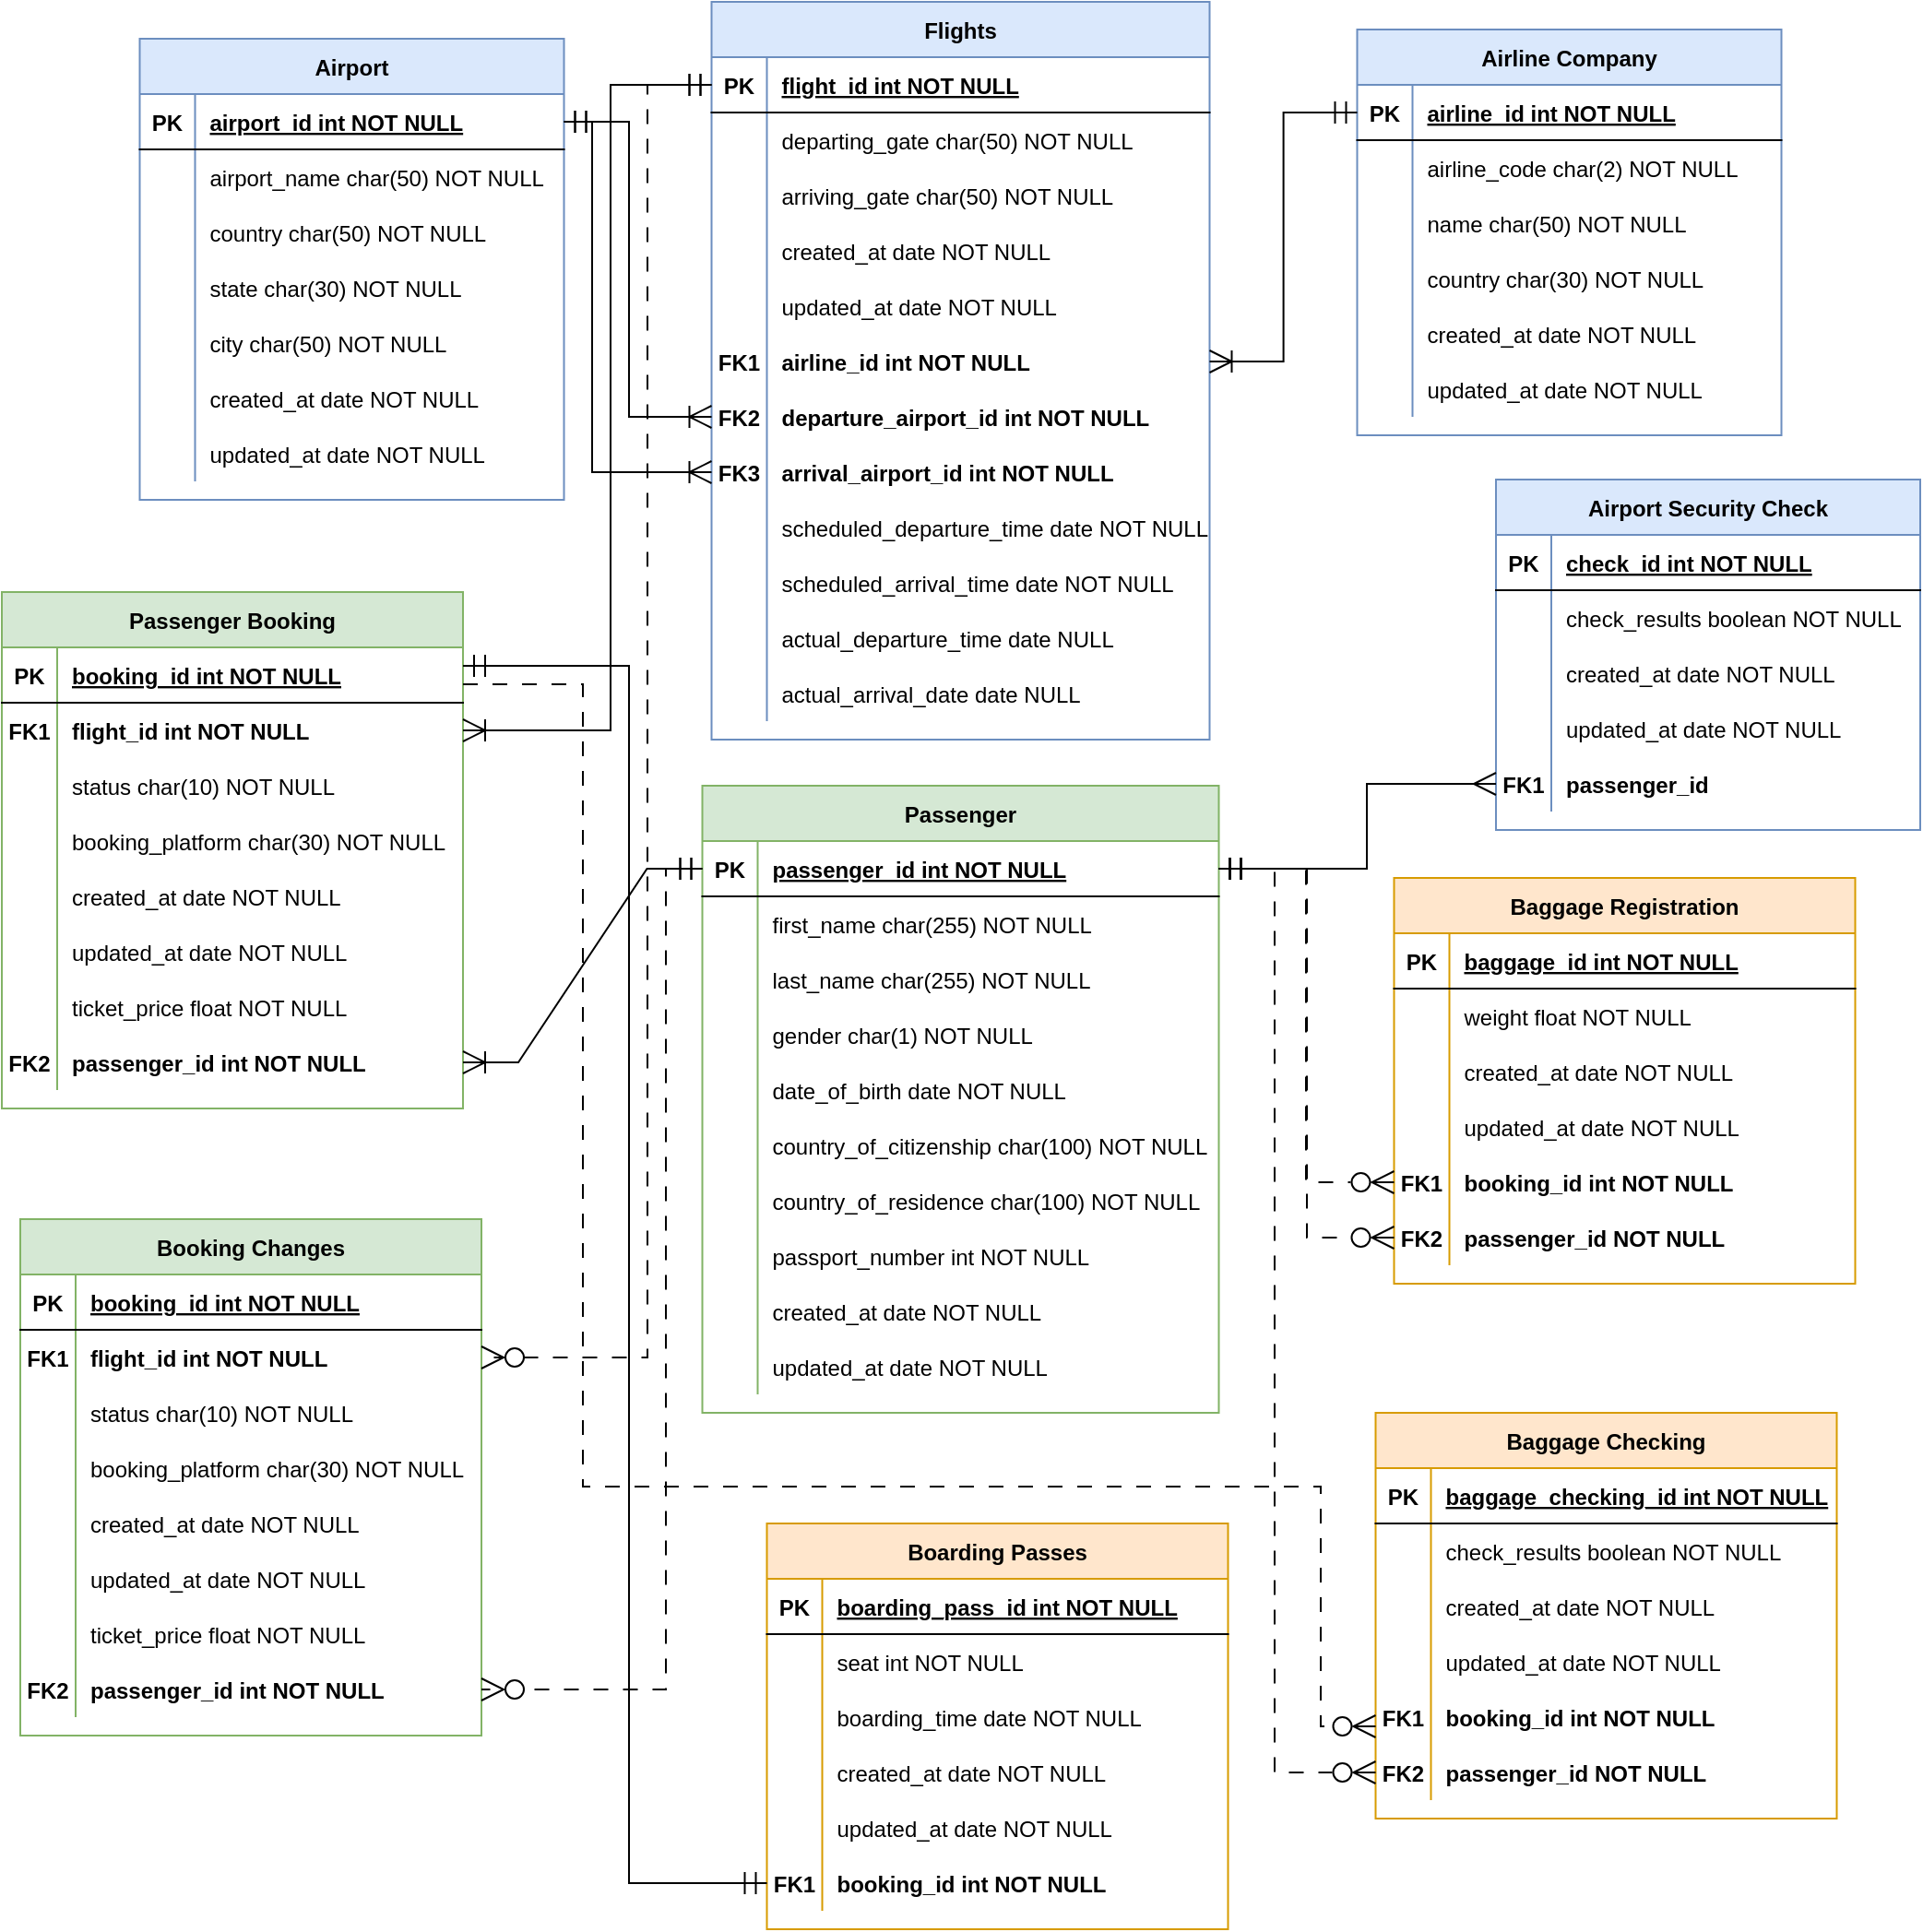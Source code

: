 <mxfile version="24.2.1" type="github">
  <diagram name="Page-1" id="2ca16b54-16f6-2749-3443-fa8db7711227">
    <mxGraphModel dx="1313" dy="816" grid="1" gridSize="10" guides="1" tooltips="1" connect="1" arrows="1" fold="1" page="1" pageScale="1.5" pageWidth="1100" pageHeight="850" background="none" math="0" shadow="0">
      <root>
        <mxCell id="0" />
        <mxCell id="1" parent="0" />
        <mxCell id="dIQh5cxcYu6PImuJjPMK-46" value="Airport" style="shape=table;startSize=30;container=1;collapsible=1;childLayout=tableLayout;fixedRows=1;rowLines=0;fontStyle=1;align=center;resizeLast=1;fillColor=#dae8fc;strokeColor=#6c8ebf;" parent="1" vertex="1">
          <mxGeometry x="384.75" y="80" width="230" height="250" as="geometry">
            <mxRectangle x="20" y="20" width="100" height="30" as="alternateBounds" />
          </mxGeometry>
        </mxCell>
        <mxCell id="dIQh5cxcYu6PImuJjPMK-47" value="" style="shape=partialRectangle;collapsible=0;dropTarget=0;pointerEvents=0;fillColor=none;points=[[0,0.5],[1,0.5]];portConstraint=eastwest;top=0;left=0;right=0;bottom=1;" parent="dIQh5cxcYu6PImuJjPMK-46" vertex="1">
          <mxGeometry y="30" width="230" height="30" as="geometry" />
        </mxCell>
        <mxCell id="dIQh5cxcYu6PImuJjPMK-48" value="PK" style="shape=partialRectangle;overflow=hidden;connectable=0;fillColor=none;top=0;left=0;bottom=0;right=0;fontStyle=1;" parent="dIQh5cxcYu6PImuJjPMK-47" vertex="1">
          <mxGeometry width="30" height="30" as="geometry">
            <mxRectangle width="30" height="30" as="alternateBounds" />
          </mxGeometry>
        </mxCell>
        <mxCell id="dIQh5cxcYu6PImuJjPMK-49" value="airport_id int NOT NULL " style="shape=partialRectangle;overflow=hidden;connectable=0;fillColor=none;top=0;left=0;bottom=0;right=0;align=left;spacingLeft=6;fontStyle=5;" parent="dIQh5cxcYu6PImuJjPMK-47" vertex="1">
          <mxGeometry x="30" width="200" height="30" as="geometry">
            <mxRectangle width="200" height="30" as="alternateBounds" />
          </mxGeometry>
        </mxCell>
        <mxCell id="dIQh5cxcYu6PImuJjPMK-50" value="" style="shape=partialRectangle;collapsible=0;dropTarget=0;pointerEvents=0;fillColor=none;points=[[0,0.5],[1,0.5]];portConstraint=eastwest;top=0;left=0;right=0;bottom=0;" parent="dIQh5cxcYu6PImuJjPMK-46" vertex="1">
          <mxGeometry y="60" width="230" height="30" as="geometry" />
        </mxCell>
        <mxCell id="dIQh5cxcYu6PImuJjPMK-51" value="" style="shape=partialRectangle;overflow=hidden;connectable=0;fillColor=none;top=0;left=0;bottom=0;right=0;" parent="dIQh5cxcYu6PImuJjPMK-50" vertex="1">
          <mxGeometry width="30" height="30" as="geometry">
            <mxRectangle width="30" height="30" as="alternateBounds" />
          </mxGeometry>
        </mxCell>
        <mxCell id="dIQh5cxcYu6PImuJjPMK-52" value="airport_name char(50) NOT NULL" style="shape=partialRectangle;overflow=hidden;connectable=0;fillColor=none;top=0;left=0;bottom=0;right=0;align=left;spacingLeft=6;" parent="dIQh5cxcYu6PImuJjPMK-50" vertex="1">
          <mxGeometry x="30" width="200" height="30" as="geometry">
            <mxRectangle width="200" height="30" as="alternateBounds" />
          </mxGeometry>
        </mxCell>
        <mxCell id="dIQh5cxcYu6PImuJjPMK-53" style="shape=partialRectangle;collapsible=0;dropTarget=0;pointerEvents=0;fillColor=none;points=[[0,0.5],[1,0.5]];portConstraint=eastwest;top=0;left=0;right=0;bottom=0;" parent="dIQh5cxcYu6PImuJjPMK-46" vertex="1">
          <mxGeometry y="90" width="230" height="30" as="geometry" />
        </mxCell>
        <mxCell id="dIQh5cxcYu6PImuJjPMK-54" style="shape=partialRectangle;overflow=hidden;connectable=0;fillColor=none;top=0;left=0;bottom=0;right=0;" parent="dIQh5cxcYu6PImuJjPMK-53" vertex="1">
          <mxGeometry width="30" height="30" as="geometry">
            <mxRectangle width="30" height="30" as="alternateBounds" />
          </mxGeometry>
        </mxCell>
        <mxCell id="dIQh5cxcYu6PImuJjPMK-55" value="country char(50) NOT NULL" style="shape=partialRectangle;overflow=hidden;connectable=0;fillColor=none;top=0;left=0;bottom=0;right=0;align=left;spacingLeft=6;" parent="dIQh5cxcYu6PImuJjPMK-53" vertex="1">
          <mxGeometry x="30" width="200" height="30" as="geometry">
            <mxRectangle width="200" height="30" as="alternateBounds" />
          </mxGeometry>
        </mxCell>
        <mxCell id="dIQh5cxcYu6PImuJjPMK-65" style="shape=partialRectangle;collapsible=0;dropTarget=0;pointerEvents=0;fillColor=none;points=[[0,0.5],[1,0.5]];portConstraint=eastwest;top=0;left=0;right=0;bottom=0;" parent="dIQh5cxcYu6PImuJjPMK-46" vertex="1">
          <mxGeometry y="120" width="230" height="30" as="geometry" />
        </mxCell>
        <mxCell id="dIQh5cxcYu6PImuJjPMK-66" style="shape=partialRectangle;overflow=hidden;connectable=0;fillColor=none;top=0;left=0;bottom=0;right=0;" parent="dIQh5cxcYu6PImuJjPMK-65" vertex="1">
          <mxGeometry width="30" height="30" as="geometry">
            <mxRectangle width="30" height="30" as="alternateBounds" />
          </mxGeometry>
        </mxCell>
        <mxCell id="dIQh5cxcYu6PImuJjPMK-67" value="state char(30) NOT NULL" style="shape=partialRectangle;overflow=hidden;connectable=0;fillColor=none;top=0;left=0;bottom=0;right=0;align=left;spacingLeft=6;" parent="dIQh5cxcYu6PImuJjPMK-65" vertex="1">
          <mxGeometry x="30" width="200" height="30" as="geometry">
            <mxRectangle width="200" height="30" as="alternateBounds" />
          </mxGeometry>
        </mxCell>
        <mxCell id="dIQh5cxcYu6PImuJjPMK-68" style="shape=partialRectangle;collapsible=0;dropTarget=0;pointerEvents=0;fillColor=none;points=[[0,0.5],[1,0.5]];portConstraint=eastwest;top=0;left=0;right=0;bottom=0;" parent="dIQh5cxcYu6PImuJjPMK-46" vertex="1">
          <mxGeometry y="150" width="230" height="30" as="geometry" />
        </mxCell>
        <mxCell id="dIQh5cxcYu6PImuJjPMK-69" style="shape=partialRectangle;overflow=hidden;connectable=0;fillColor=none;top=0;left=0;bottom=0;right=0;" parent="dIQh5cxcYu6PImuJjPMK-68" vertex="1">
          <mxGeometry width="30" height="30" as="geometry">
            <mxRectangle width="30" height="30" as="alternateBounds" />
          </mxGeometry>
        </mxCell>
        <mxCell id="dIQh5cxcYu6PImuJjPMK-70" value="city char(50) NOT NULL" style="shape=partialRectangle;overflow=hidden;connectable=0;fillColor=none;top=0;left=0;bottom=0;right=0;align=left;spacingLeft=6;" parent="dIQh5cxcYu6PImuJjPMK-68" vertex="1">
          <mxGeometry x="30" width="200" height="30" as="geometry">
            <mxRectangle width="200" height="30" as="alternateBounds" />
          </mxGeometry>
        </mxCell>
        <mxCell id="dIQh5cxcYu6PImuJjPMK-71" style="shape=partialRectangle;collapsible=0;dropTarget=0;pointerEvents=0;fillColor=none;points=[[0,0.5],[1,0.5]];portConstraint=eastwest;top=0;left=0;right=0;bottom=0;" parent="dIQh5cxcYu6PImuJjPMK-46" vertex="1">
          <mxGeometry y="180" width="230" height="30" as="geometry" />
        </mxCell>
        <mxCell id="dIQh5cxcYu6PImuJjPMK-72" style="shape=partialRectangle;overflow=hidden;connectable=0;fillColor=none;top=0;left=0;bottom=0;right=0;" parent="dIQh5cxcYu6PImuJjPMK-71" vertex="1">
          <mxGeometry width="30" height="30" as="geometry">
            <mxRectangle width="30" height="30" as="alternateBounds" />
          </mxGeometry>
        </mxCell>
        <mxCell id="dIQh5cxcYu6PImuJjPMK-73" value="created_at date NOT NULL" style="shape=partialRectangle;overflow=hidden;connectable=0;fillColor=none;top=0;left=0;bottom=0;right=0;align=left;spacingLeft=6;" parent="dIQh5cxcYu6PImuJjPMK-71" vertex="1">
          <mxGeometry x="30" width="200" height="30" as="geometry">
            <mxRectangle width="200" height="30" as="alternateBounds" />
          </mxGeometry>
        </mxCell>
        <mxCell id="dIQh5cxcYu6PImuJjPMK-74" style="shape=partialRectangle;collapsible=0;dropTarget=0;pointerEvents=0;fillColor=none;points=[[0,0.5],[1,0.5]];portConstraint=eastwest;top=0;left=0;right=0;bottom=0;" parent="dIQh5cxcYu6PImuJjPMK-46" vertex="1">
          <mxGeometry y="210" width="230" height="30" as="geometry" />
        </mxCell>
        <mxCell id="dIQh5cxcYu6PImuJjPMK-75" style="shape=partialRectangle;overflow=hidden;connectable=0;fillColor=none;top=0;left=0;bottom=0;right=0;" parent="dIQh5cxcYu6PImuJjPMK-74" vertex="1">
          <mxGeometry width="30" height="30" as="geometry">
            <mxRectangle width="30" height="30" as="alternateBounds" />
          </mxGeometry>
        </mxCell>
        <mxCell id="dIQh5cxcYu6PImuJjPMK-76" value="updated_at date NOT NULL" style="shape=partialRectangle;overflow=hidden;connectable=0;fillColor=none;top=0;left=0;bottom=0;right=0;align=left;spacingLeft=6;" parent="dIQh5cxcYu6PImuJjPMK-74" vertex="1">
          <mxGeometry x="30" width="200" height="30" as="geometry">
            <mxRectangle width="200" height="30" as="alternateBounds" />
          </mxGeometry>
        </mxCell>
        <mxCell id="dIQh5cxcYu6PImuJjPMK-91" value="Flights" style="shape=table;startSize=30;container=1;collapsible=1;childLayout=tableLayout;fixedRows=1;rowLines=0;fontStyle=1;align=center;resizeLast=1;fillColor=#dae8fc;strokeColor=#6c8ebf;" parent="1" vertex="1">
          <mxGeometry x="694.75" y="60" width="270" height="400" as="geometry">
            <mxRectangle x="20" y="20" width="100" height="30" as="alternateBounds" />
          </mxGeometry>
        </mxCell>
        <mxCell id="dIQh5cxcYu6PImuJjPMK-92" value="" style="shape=partialRectangle;collapsible=0;dropTarget=0;pointerEvents=0;fillColor=none;points=[[0,0.5],[1,0.5]];portConstraint=eastwest;top=0;left=0;right=0;bottom=1;" parent="dIQh5cxcYu6PImuJjPMK-91" vertex="1">
          <mxGeometry y="30" width="270" height="30" as="geometry" />
        </mxCell>
        <mxCell id="dIQh5cxcYu6PImuJjPMK-93" value="PK" style="shape=partialRectangle;overflow=hidden;connectable=0;fillColor=none;top=0;left=0;bottom=0;right=0;fontStyle=1;" parent="dIQh5cxcYu6PImuJjPMK-92" vertex="1">
          <mxGeometry width="30" height="30" as="geometry">
            <mxRectangle width="30" height="30" as="alternateBounds" />
          </mxGeometry>
        </mxCell>
        <mxCell id="dIQh5cxcYu6PImuJjPMK-94" value="flight_id int NOT NULL " style="shape=partialRectangle;overflow=hidden;connectable=0;fillColor=none;top=0;left=0;bottom=0;right=0;align=left;spacingLeft=6;fontStyle=5;" parent="dIQh5cxcYu6PImuJjPMK-92" vertex="1">
          <mxGeometry x="30" width="240" height="30" as="geometry">
            <mxRectangle width="240" height="30" as="alternateBounds" />
          </mxGeometry>
        </mxCell>
        <mxCell id="dIQh5cxcYu6PImuJjPMK-95" value="" style="shape=partialRectangle;collapsible=0;dropTarget=0;pointerEvents=0;fillColor=none;points=[[0,0.5],[1,0.5]];portConstraint=eastwest;top=0;left=0;right=0;bottom=0;" parent="dIQh5cxcYu6PImuJjPMK-91" vertex="1">
          <mxGeometry y="60" width="270" height="30" as="geometry" />
        </mxCell>
        <mxCell id="dIQh5cxcYu6PImuJjPMK-96" value="" style="shape=partialRectangle;overflow=hidden;connectable=0;fillColor=none;top=0;left=0;bottom=0;right=0;" parent="dIQh5cxcYu6PImuJjPMK-95" vertex="1">
          <mxGeometry width="30" height="30" as="geometry">
            <mxRectangle width="30" height="30" as="alternateBounds" />
          </mxGeometry>
        </mxCell>
        <mxCell id="dIQh5cxcYu6PImuJjPMK-97" value="departing_gate char(50) NOT NULL" style="shape=partialRectangle;overflow=hidden;connectable=0;fillColor=none;top=0;left=0;bottom=0;right=0;align=left;spacingLeft=6;" parent="dIQh5cxcYu6PImuJjPMK-95" vertex="1">
          <mxGeometry x="30" width="240" height="30" as="geometry">
            <mxRectangle width="240" height="30" as="alternateBounds" />
          </mxGeometry>
        </mxCell>
        <mxCell id="dIQh5cxcYu6PImuJjPMK-98" style="shape=partialRectangle;collapsible=0;dropTarget=0;pointerEvents=0;fillColor=none;points=[[0,0.5],[1,0.5]];portConstraint=eastwest;top=0;left=0;right=0;bottom=0;" parent="dIQh5cxcYu6PImuJjPMK-91" vertex="1">
          <mxGeometry y="90" width="270" height="30" as="geometry" />
        </mxCell>
        <mxCell id="dIQh5cxcYu6PImuJjPMK-99" style="shape=partialRectangle;overflow=hidden;connectable=0;fillColor=none;top=0;left=0;bottom=0;right=0;" parent="dIQh5cxcYu6PImuJjPMK-98" vertex="1">
          <mxGeometry width="30" height="30" as="geometry">
            <mxRectangle width="30" height="30" as="alternateBounds" />
          </mxGeometry>
        </mxCell>
        <mxCell id="dIQh5cxcYu6PImuJjPMK-100" value="arriving_gate char(50) NOT NULL" style="shape=partialRectangle;overflow=hidden;connectable=0;fillColor=none;top=0;left=0;bottom=0;right=0;align=left;spacingLeft=6;" parent="dIQh5cxcYu6PImuJjPMK-98" vertex="1">
          <mxGeometry x="30" width="240" height="30" as="geometry">
            <mxRectangle width="240" height="30" as="alternateBounds" />
          </mxGeometry>
        </mxCell>
        <mxCell id="dIQh5cxcYu6PImuJjPMK-101" style="shape=partialRectangle;collapsible=0;dropTarget=0;pointerEvents=0;fillColor=none;points=[[0,0.5],[1,0.5]];portConstraint=eastwest;top=0;left=0;right=0;bottom=0;" parent="dIQh5cxcYu6PImuJjPMK-91" vertex="1">
          <mxGeometry y="120" width="270" height="30" as="geometry" />
        </mxCell>
        <mxCell id="dIQh5cxcYu6PImuJjPMK-102" style="shape=partialRectangle;overflow=hidden;connectable=0;fillColor=none;top=0;left=0;bottom=0;right=0;" parent="dIQh5cxcYu6PImuJjPMK-101" vertex="1">
          <mxGeometry width="30" height="30" as="geometry">
            <mxRectangle width="30" height="30" as="alternateBounds" />
          </mxGeometry>
        </mxCell>
        <mxCell id="dIQh5cxcYu6PImuJjPMK-103" value="created_at date NOT NULL" style="shape=partialRectangle;overflow=hidden;connectable=0;fillColor=none;top=0;left=0;bottom=0;right=0;align=left;spacingLeft=6;" parent="dIQh5cxcYu6PImuJjPMK-101" vertex="1">
          <mxGeometry x="30" width="240" height="30" as="geometry">
            <mxRectangle width="240" height="30" as="alternateBounds" />
          </mxGeometry>
        </mxCell>
        <mxCell id="dIQh5cxcYu6PImuJjPMK-104" style="shape=partialRectangle;collapsible=0;dropTarget=0;pointerEvents=0;fillColor=none;points=[[0,0.5],[1,0.5]];portConstraint=eastwest;top=0;left=0;right=0;bottom=0;" parent="dIQh5cxcYu6PImuJjPMK-91" vertex="1">
          <mxGeometry y="150" width="270" height="30" as="geometry" />
        </mxCell>
        <mxCell id="dIQh5cxcYu6PImuJjPMK-105" style="shape=partialRectangle;overflow=hidden;connectable=0;fillColor=none;top=0;left=0;bottom=0;right=0;" parent="dIQh5cxcYu6PImuJjPMK-104" vertex="1">
          <mxGeometry width="30" height="30" as="geometry">
            <mxRectangle width="30" height="30" as="alternateBounds" />
          </mxGeometry>
        </mxCell>
        <mxCell id="dIQh5cxcYu6PImuJjPMK-106" value="updated_at date NOT NULL" style="shape=partialRectangle;overflow=hidden;connectable=0;fillColor=none;top=0;left=0;bottom=0;right=0;align=left;spacingLeft=6;" parent="dIQh5cxcYu6PImuJjPMK-104" vertex="1">
          <mxGeometry x="30" width="240" height="30" as="geometry">
            <mxRectangle width="240" height="30" as="alternateBounds" />
          </mxGeometry>
        </mxCell>
        <mxCell id="dIQh5cxcYu6PImuJjPMK-107" style="shape=partialRectangle;collapsible=0;dropTarget=0;pointerEvents=0;fillColor=none;points=[[0,0.5],[1,0.5]];portConstraint=eastwest;top=0;left=0;right=0;bottom=0;" parent="dIQh5cxcYu6PImuJjPMK-91" vertex="1">
          <mxGeometry y="180" width="270" height="30" as="geometry" />
        </mxCell>
        <mxCell id="dIQh5cxcYu6PImuJjPMK-108" value="FK1" style="shape=partialRectangle;overflow=hidden;connectable=0;fillColor=none;top=0;left=0;bottom=0;right=0;fontStyle=1" parent="dIQh5cxcYu6PImuJjPMK-107" vertex="1">
          <mxGeometry width="30" height="30" as="geometry">
            <mxRectangle width="30" height="30" as="alternateBounds" />
          </mxGeometry>
        </mxCell>
        <mxCell id="dIQh5cxcYu6PImuJjPMK-109" value="airline_id int NOT NULL" style="shape=partialRectangle;overflow=hidden;connectable=0;fillColor=none;top=0;left=0;bottom=0;right=0;align=left;spacingLeft=6;fontStyle=1" parent="dIQh5cxcYu6PImuJjPMK-107" vertex="1">
          <mxGeometry x="30" width="240" height="30" as="geometry">
            <mxRectangle width="240" height="30" as="alternateBounds" />
          </mxGeometry>
        </mxCell>
        <mxCell id="dIQh5cxcYu6PImuJjPMK-110" style="shape=partialRectangle;collapsible=0;dropTarget=0;pointerEvents=0;fillColor=none;points=[[0,0.5],[1,0.5]];portConstraint=eastwest;top=0;left=0;right=0;bottom=0;" parent="dIQh5cxcYu6PImuJjPMK-91" vertex="1">
          <mxGeometry y="210" width="270" height="30" as="geometry" />
        </mxCell>
        <mxCell id="dIQh5cxcYu6PImuJjPMK-111" value="FK2" style="shape=partialRectangle;overflow=hidden;connectable=0;fillColor=none;top=0;left=0;bottom=0;right=0;fontStyle=1" parent="dIQh5cxcYu6PImuJjPMK-110" vertex="1">
          <mxGeometry width="30" height="30" as="geometry">
            <mxRectangle width="30" height="30" as="alternateBounds" />
          </mxGeometry>
        </mxCell>
        <mxCell id="dIQh5cxcYu6PImuJjPMK-112" value="departure_airport_id int NOT NULL" style="shape=partialRectangle;overflow=hidden;connectable=0;fillColor=none;top=0;left=0;bottom=0;right=0;align=left;spacingLeft=6;fontStyle=1" parent="dIQh5cxcYu6PImuJjPMK-110" vertex="1">
          <mxGeometry x="30" width="240" height="30" as="geometry">
            <mxRectangle width="240" height="30" as="alternateBounds" />
          </mxGeometry>
        </mxCell>
        <mxCell id="dIQh5cxcYu6PImuJjPMK-113" style="shape=partialRectangle;collapsible=0;dropTarget=0;pointerEvents=0;fillColor=none;points=[[0,0.5],[1,0.5]];portConstraint=eastwest;top=0;left=0;right=0;bottom=0;" parent="dIQh5cxcYu6PImuJjPMK-91" vertex="1">
          <mxGeometry y="240" width="270" height="30" as="geometry" />
        </mxCell>
        <mxCell id="dIQh5cxcYu6PImuJjPMK-114" value="FK3" style="shape=partialRectangle;overflow=hidden;connectable=0;fillColor=none;top=0;left=0;bottom=0;right=0;fontStyle=1" parent="dIQh5cxcYu6PImuJjPMK-113" vertex="1">
          <mxGeometry width="30" height="30" as="geometry">
            <mxRectangle width="30" height="30" as="alternateBounds" />
          </mxGeometry>
        </mxCell>
        <mxCell id="dIQh5cxcYu6PImuJjPMK-115" value="arrival_airport_id int NOT NULL" style="shape=partialRectangle;overflow=hidden;connectable=0;fillColor=none;top=0;left=0;bottom=0;right=0;align=left;spacingLeft=6;fontStyle=1" parent="dIQh5cxcYu6PImuJjPMK-113" vertex="1">
          <mxGeometry x="30" width="240" height="30" as="geometry">
            <mxRectangle width="240" height="30" as="alternateBounds" />
          </mxGeometry>
        </mxCell>
        <mxCell id="dIQh5cxcYu6PImuJjPMK-116" style="shape=partialRectangle;collapsible=0;dropTarget=0;pointerEvents=0;fillColor=none;points=[[0,0.5],[1,0.5]];portConstraint=eastwest;top=0;left=0;right=0;bottom=0;" parent="dIQh5cxcYu6PImuJjPMK-91" vertex="1">
          <mxGeometry y="270" width="270" height="30" as="geometry" />
        </mxCell>
        <mxCell id="dIQh5cxcYu6PImuJjPMK-117" style="shape=partialRectangle;overflow=hidden;connectable=0;fillColor=none;top=0;left=0;bottom=0;right=0;" parent="dIQh5cxcYu6PImuJjPMK-116" vertex="1">
          <mxGeometry width="30" height="30" as="geometry">
            <mxRectangle width="30" height="30" as="alternateBounds" />
          </mxGeometry>
        </mxCell>
        <mxCell id="dIQh5cxcYu6PImuJjPMK-118" value="scheduled_departure_time date NOT NULL" style="shape=partialRectangle;overflow=hidden;connectable=0;fillColor=none;top=0;left=0;bottom=0;right=0;align=left;spacingLeft=6;" parent="dIQh5cxcYu6PImuJjPMK-116" vertex="1">
          <mxGeometry x="30" width="240" height="30" as="geometry">
            <mxRectangle width="240" height="30" as="alternateBounds" />
          </mxGeometry>
        </mxCell>
        <mxCell id="dIQh5cxcYu6PImuJjPMK-119" style="shape=partialRectangle;collapsible=0;dropTarget=0;pointerEvents=0;fillColor=none;points=[[0,0.5],[1,0.5]];portConstraint=eastwest;top=0;left=0;right=0;bottom=0;" parent="dIQh5cxcYu6PImuJjPMK-91" vertex="1">
          <mxGeometry y="300" width="270" height="30" as="geometry" />
        </mxCell>
        <mxCell id="dIQh5cxcYu6PImuJjPMK-120" style="shape=partialRectangle;overflow=hidden;connectable=0;fillColor=none;top=0;left=0;bottom=0;right=0;" parent="dIQh5cxcYu6PImuJjPMK-119" vertex="1">
          <mxGeometry width="30" height="30" as="geometry">
            <mxRectangle width="30" height="30" as="alternateBounds" />
          </mxGeometry>
        </mxCell>
        <mxCell id="dIQh5cxcYu6PImuJjPMK-121" value="scheduled_arrival_time date NOT NULL" style="shape=partialRectangle;overflow=hidden;connectable=0;fillColor=none;top=0;left=0;bottom=0;right=0;align=left;spacingLeft=6;" parent="dIQh5cxcYu6PImuJjPMK-119" vertex="1">
          <mxGeometry x="30" width="240" height="30" as="geometry">
            <mxRectangle width="240" height="30" as="alternateBounds" />
          </mxGeometry>
        </mxCell>
        <mxCell id="dIQh5cxcYu6PImuJjPMK-125" style="shape=partialRectangle;collapsible=0;dropTarget=0;pointerEvents=0;fillColor=none;points=[[0,0.5],[1,0.5]];portConstraint=eastwest;top=0;left=0;right=0;bottom=0;" parent="dIQh5cxcYu6PImuJjPMK-91" vertex="1">
          <mxGeometry y="330" width="270" height="30" as="geometry" />
        </mxCell>
        <mxCell id="dIQh5cxcYu6PImuJjPMK-126" style="shape=partialRectangle;overflow=hidden;connectable=0;fillColor=none;top=0;left=0;bottom=0;right=0;" parent="dIQh5cxcYu6PImuJjPMK-125" vertex="1">
          <mxGeometry width="30" height="30" as="geometry">
            <mxRectangle width="30" height="30" as="alternateBounds" />
          </mxGeometry>
        </mxCell>
        <mxCell id="dIQh5cxcYu6PImuJjPMK-127" value="actual_departure_time date NULL" style="shape=partialRectangle;overflow=hidden;connectable=0;fillColor=none;top=0;left=0;bottom=0;right=0;align=left;spacingLeft=6;" parent="dIQh5cxcYu6PImuJjPMK-125" vertex="1">
          <mxGeometry x="30" width="240" height="30" as="geometry">
            <mxRectangle width="240" height="30" as="alternateBounds" />
          </mxGeometry>
        </mxCell>
        <mxCell id="dIQh5cxcYu6PImuJjPMK-128" style="shape=partialRectangle;collapsible=0;dropTarget=0;pointerEvents=0;fillColor=none;points=[[0,0.5],[1,0.5]];portConstraint=eastwest;top=0;left=0;right=0;bottom=0;" parent="dIQh5cxcYu6PImuJjPMK-91" vertex="1">
          <mxGeometry y="360" width="270" height="30" as="geometry" />
        </mxCell>
        <mxCell id="dIQh5cxcYu6PImuJjPMK-129" style="shape=partialRectangle;overflow=hidden;connectable=0;fillColor=none;top=0;left=0;bottom=0;right=0;" parent="dIQh5cxcYu6PImuJjPMK-128" vertex="1">
          <mxGeometry width="30" height="30" as="geometry">
            <mxRectangle width="30" height="30" as="alternateBounds" />
          </mxGeometry>
        </mxCell>
        <mxCell id="dIQh5cxcYu6PImuJjPMK-130" value="actual_arrival_date date NULL" style="shape=partialRectangle;overflow=hidden;connectable=0;fillColor=none;top=0;left=0;bottom=0;right=0;align=left;spacingLeft=6;" parent="dIQh5cxcYu6PImuJjPMK-128" vertex="1">
          <mxGeometry x="30" width="240" height="30" as="geometry">
            <mxRectangle width="240" height="30" as="alternateBounds" />
          </mxGeometry>
        </mxCell>
        <mxCell id="dIQh5cxcYu6PImuJjPMK-139" value="Airline Company" style="shape=table;startSize=30;container=1;collapsible=1;childLayout=tableLayout;fixedRows=1;rowLines=0;fontStyle=1;align=center;resizeLast=1;fillColor=#dae8fc;strokeColor=#6c8ebf;" parent="1" vertex="1">
          <mxGeometry x="1044.75" y="75" width="230" height="220" as="geometry">
            <mxRectangle x="20" y="20" width="100" height="30" as="alternateBounds" />
          </mxGeometry>
        </mxCell>
        <mxCell id="dIQh5cxcYu6PImuJjPMK-140" value="" style="shape=partialRectangle;collapsible=0;dropTarget=0;pointerEvents=0;fillColor=none;points=[[0,0.5],[1,0.5]];portConstraint=eastwest;top=0;left=0;right=0;bottom=1;" parent="dIQh5cxcYu6PImuJjPMK-139" vertex="1">
          <mxGeometry y="30" width="230" height="30" as="geometry" />
        </mxCell>
        <mxCell id="dIQh5cxcYu6PImuJjPMK-141" value="PK" style="shape=partialRectangle;overflow=hidden;connectable=0;fillColor=none;top=0;left=0;bottom=0;right=0;fontStyle=1;" parent="dIQh5cxcYu6PImuJjPMK-140" vertex="1">
          <mxGeometry width="30" height="30" as="geometry">
            <mxRectangle width="30" height="30" as="alternateBounds" />
          </mxGeometry>
        </mxCell>
        <mxCell id="dIQh5cxcYu6PImuJjPMK-142" value="airline_id int NOT NULL " style="shape=partialRectangle;overflow=hidden;connectable=0;fillColor=none;top=0;left=0;bottom=0;right=0;align=left;spacingLeft=6;fontStyle=5;" parent="dIQh5cxcYu6PImuJjPMK-140" vertex="1">
          <mxGeometry x="30" width="200" height="30" as="geometry">
            <mxRectangle width="200" height="30" as="alternateBounds" />
          </mxGeometry>
        </mxCell>
        <mxCell id="dIQh5cxcYu6PImuJjPMK-143" value="" style="shape=partialRectangle;collapsible=0;dropTarget=0;pointerEvents=0;fillColor=none;points=[[0,0.5],[1,0.5]];portConstraint=eastwest;top=0;left=0;right=0;bottom=0;" parent="dIQh5cxcYu6PImuJjPMK-139" vertex="1">
          <mxGeometry y="60" width="230" height="30" as="geometry" />
        </mxCell>
        <mxCell id="dIQh5cxcYu6PImuJjPMK-144" value="" style="shape=partialRectangle;overflow=hidden;connectable=0;fillColor=none;top=0;left=0;bottom=0;right=0;" parent="dIQh5cxcYu6PImuJjPMK-143" vertex="1">
          <mxGeometry width="30" height="30" as="geometry">
            <mxRectangle width="30" height="30" as="alternateBounds" />
          </mxGeometry>
        </mxCell>
        <mxCell id="dIQh5cxcYu6PImuJjPMK-145" value="airline_code char(2) NOT NULL" style="shape=partialRectangle;overflow=hidden;connectable=0;fillColor=none;top=0;left=0;bottom=0;right=0;align=left;spacingLeft=6;" parent="dIQh5cxcYu6PImuJjPMK-143" vertex="1">
          <mxGeometry x="30" width="200" height="30" as="geometry">
            <mxRectangle width="200" height="30" as="alternateBounds" />
          </mxGeometry>
        </mxCell>
        <mxCell id="dIQh5cxcYu6PImuJjPMK-146" style="shape=partialRectangle;collapsible=0;dropTarget=0;pointerEvents=0;fillColor=none;points=[[0,0.5],[1,0.5]];portConstraint=eastwest;top=0;left=0;right=0;bottom=0;" parent="dIQh5cxcYu6PImuJjPMK-139" vertex="1">
          <mxGeometry y="90" width="230" height="30" as="geometry" />
        </mxCell>
        <mxCell id="dIQh5cxcYu6PImuJjPMK-147" style="shape=partialRectangle;overflow=hidden;connectable=0;fillColor=none;top=0;left=0;bottom=0;right=0;" parent="dIQh5cxcYu6PImuJjPMK-146" vertex="1">
          <mxGeometry width="30" height="30" as="geometry">
            <mxRectangle width="30" height="30" as="alternateBounds" />
          </mxGeometry>
        </mxCell>
        <mxCell id="dIQh5cxcYu6PImuJjPMK-148" value="name char(50) NOT NULL" style="shape=partialRectangle;overflow=hidden;connectable=0;fillColor=none;top=0;left=0;bottom=0;right=0;align=left;spacingLeft=6;" parent="dIQh5cxcYu6PImuJjPMK-146" vertex="1">
          <mxGeometry x="30" width="200" height="30" as="geometry">
            <mxRectangle width="200" height="30" as="alternateBounds" />
          </mxGeometry>
        </mxCell>
        <mxCell id="dIQh5cxcYu6PImuJjPMK-149" style="shape=partialRectangle;collapsible=0;dropTarget=0;pointerEvents=0;fillColor=none;points=[[0,0.5],[1,0.5]];portConstraint=eastwest;top=0;left=0;right=0;bottom=0;" parent="dIQh5cxcYu6PImuJjPMK-139" vertex="1">
          <mxGeometry y="120" width="230" height="30" as="geometry" />
        </mxCell>
        <mxCell id="dIQh5cxcYu6PImuJjPMK-150" style="shape=partialRectangle;overflow=hidden;connectable=0;fillColor=none;top=0;left=0;bottom=0;right=0;" parent="dIQh5cxcYu6PImuJjPMK-149" vertex="1">
          <mxGeometry width="30" height="30" as="geometry">
            <mxRectangle width="30" height="30" as="alternateBounds" />
          </mxGeometry>
        </mxCell>
        <mxCell id="dIQh5cxcYu6PImuJjPMK-151" value="country char(30) NOT NULL" style="shape=partialRectangle;overflow=hidden;connectable=0;fillColor=none;top=0;left=0;bottom=0;right=0;align=left;spacingLeft=6;" parent="dIQh5cxcYu6PImuJjPMK-149" vertex="1">
          <mxGeometry x="30" width="200" height="30" as="geometry">
            <mxRectangle width="200" height="30" as="alternateBounds" />
          </mxGeometry>
        </mxCell>
        <mxCell id="dIQh5cxcYu6PImuJjPMK-152" style="shape=partialRectangle;collapsible=0;dropTarget=0;pointerEvents=0;fillColor=none;points=[[0,0.5],[1,0.5]];portConstraint=eastwest;top=0;left=0;right=0;bottom=0;" parent="dIQh5cxcYu6PImuJjPMK-139" vertex="1">
          <mxGeometry y="150" width="230" height="30" as="geometry" />
        </mxCell>
        <mxCell id="dIQh5cxcYu6PImuJjPMK-153" style="shape=partialRectangle;overflow=hidden;connectable=0;fillColor=none;top=0;left=0;bottom=0;right=0;" parent="dIQh5cxcYu6PImuJjPMK-152" vertex="1">
          <mxGeometry width="30" height="30" as="geometry">
            <mxRectangle width="30" height="30" as="alternateBounds" />
          </mxGeometry>
        </mxCell>
        <mxCell id="dIQh5cxcYu6PImuJjPMK-154" value="created_at date NOT NULL" style="shape=partialRectangle;overflow=hidden;connectable=0;fillColor=none;top=0;left=0;bottom=0;right=0;align=left;spacingLeft=6;" parent="dIQh5cxcYu6PImuJjPMK-152" vertex="1">
          <mxGeometry x="30" width="200" height="30" as="geometry">
            <mxRectangle width="200" height="30" as="alternateBounds" />
          </mxGeometry>
        </mxCell>
        <mxCell id="dIQh5cxcYu6PImuJjPMK-155" style="shape=partialRectangle;collapsible=0;dropTarget=0;pointerEvents=0;fillColor=none;points=[[0,0.5],[1,0.5]];portConstraint=eastwest;top=0;left=0;right=0;bottom=0;" parent="dIQh5cxcYu6PImuJjPMK-139" vertex="1">
          <mxGeometry y="180" width="230" height="30" as="geometry" />
        </mxCell>
        <mxCell id="dIQh5cxcYu6PImuJjPMK-156" style="shape=partialRectangle;overflow=hidden;connectable=0;fillColor=none;top=0;left=0;bottom=0;right=0;" parent="dIQh5cxcYu6PImuJjPMK-155" vertex="1">
          <mxGeometry width="30" height="30" as="geometry">
            <mxRectangle width="30" height="30" as="alternateBounds" />
          </mxGeometry>
        </mxCell>
        <mxCell id="dIQh5cxcYu6PImuJjPMK-157" value="updated_at date NOT NULL" style="shape=partialRectangle;overflow=hidden;connectable=0;fillColor=none;top=0;left=0;bottom=0;right=0;align=left;spacingLeft=6;" parent="dIQh5cxcYu6PImuJjPMK-155" vertex="1">
          <mxGeometry x="30" width="200" height="30" as="geometry">
            <mxRectangle width="200" height="30" as="alternateBounds" />
          </mxGeometry>
        </mxCell>
        <mxCell id="dIQh5cxcYu6PImuJjPMK-162" value="" style="edgeStyle=orthogonalEdgeStyle;fontSize=12;html=1;endArrow=ERoneToMany;startArrow=ERmandOne;rounded=0;entryX=0;entryY=0.5;entryDx=0;entryDy=0;endSize=10;startSize=10;" parent="1" source="dIQh5cxcYu6PImuJjPMK-47" target="dIQh5cxcYu6PImuJjPMK-110" edge="1">
          <mxGeometry width="100" height="100" relative="1" as="geometry">
            <mxPoint x="615" y="125" as="sourcePoint" />
            <mxPoint x="604.75" y="425" as="targetPoint" />
            <Array as="points">
              <mxPoint x="650" y="125" />
              <mxPoint x="650" y="285" />
            </Array>
          </mxGeometry>
        </mxCell>
        <mxCell id="dIQh5cxcYu6PImuJjPMK-163" value="" style="edgeStyle=orthogonalEdgeStyle;fontSize=12;html=1;endArrow=ERoneToMany;startArrow=ERmandOne;rounded=0;entryX=0;entryY=0.5;entryDx=0;entryDy=0;endSize=10;startSize=10;exitX=1;exitY=0.5;exitDx=0;exitDy=0;" parent="1" target="dIQh5cxcYu6PImuJjPMK-113" edge="1" source="dIQh5cxcYu6PImuJjPMK-47">
          <mxGeometry width="100" height="100" relative="1" as="geometry">
            <mxPoint x="614.75" y="135" as="sourcePoint" />
            <mxPoint x="724.75" y="320" as="targetPoint" />
            <Array as="points">
              <mxPoint x="630" y="125" />
              <mxPoint x="630" y="315" />
            </Array>
          </mxGeometry>
        </mxCell>
        <mxCell id="dIQh5cxcYu6PImuJjPMK-175" value="Passenger Booking" style="shape=table;startSize=30;container=1;collapsible=1;childLayout=tableLayout;fixedRows=1;rowLines=0;fontStyle=1;align=center;resizeLast=1;fillColor=#d5e8d4;strokeColor=#82b366;" parent="1" vertex="1">
          <mxGeometry x="310" y="380" width="250" height="280" as="geometry" />
        </mxCell>
        <mxCell id="dIQh5cxcYu6PImuJjPMK-176" value="" style="shape=partialRectangle;collapsible=0;dropTarget=0;pointerEvents=0;fillColor=none;points=[[0,0.5],[1,0.5]];portConstraint=eastwest;top=0;left=0;right=0;bottom=1;" parent="dIQh5cxcYu6PImuJjPMK-175" vertex="1">
          <mxGeometry y="30" width="250" height="30" as="geometry" />
        </mxCell>
        <mxCell id="dIQh5cxcYu6PImuJjPMK-177" value="PK" style="shape=partialRectangle;overflow=hidden;connectable=0;fillColor=none;top=0;left=0;bottom=0;right=0;fontStyle=1;" parent="dIQh5cxcYu6PImuJjPMK-176" vertex="1">
          <mxGeometry width="30" height="30" as="geometry">
            <mxRectangle width="30" height="30" as="alternateBounds" />
          </mxGeometry>
        </mxCell>
        <mxCell id="dIQh5cxcYu6PImuJjPMK-178" value="booking_id int NOT NULL " style="shape=partialRectangle;overflow=hidden;connectable=0;fillColor=none;top=0;left=0;bottom=0;right=0;align=left;spacingLeft=6;fontStyle=5;" parent="dIQh5cxcYu6PImuJjPMK-176" vertex="1">
          <mxGeometry x="30" width="220" height="30" as="geometry">
            <mxRectangle width="220" height="30" as="alternateBounds" />
          </mxGeometry>
        </mxCell>
        <mxCell id="dIQh5cxcYu6PImuJjPMK-179" value="" style="shape=partialRectangle;collapsible=0;dropTarget=0;pointerEvents=0;fillColor=none;points=[[0,0.5],[1,0.5]];portConstraint=eastwest;top=0;left=0;right=0;bottom=0;" parent="dIQh5cxcYu6PImuJjPMK-175" vertex="1">
          <mxGeometry y="60" width="250" height="30" as="geometry" />
        </mxCell>
        <mxCell id="dIQh5cxcYu6PImuJjPMK-180" value="FK1" style="shape=partialRectangle;overflow=hidden;connectable=0;fillColor=none;top=0;left=0;bottom=0;right=0;fontStyle=1" parent="dIQh5cxcYu6PImuJjPMK-179" vertex="1">
          <mxGeometry width="30" height="30" as="geometry">
            <mxRectangle width="30" height="30" as="alternateBounds" />
          </mxGeometry>
        </mxCell>
        <mxCell id="dIQh5cxcYu6PImuJjPMK-181" value="flight_id int NOT NULL" style="shape=partialRectangle;overflow=hidden;connectable=0;fillColor=none;top=0;left=0;bottom=0;right=0;align=left;spacingLeft=6;fontStyle=1" parent="dIQh5cxcYu6PImuJjPMK-179" vertex="1">
          <mxGeometry x="30" width="220" height="30" as="geometry">
            <mxRectangle width="220" height="30" as="alternateBounds" />
          </mxGeometry>
        </mxCell>
        <mxCell id="dIQh5cxcYu6PImuJjPMK-182" value="" style="shape=partialRectangle;collapsible=0;dropTarget=0;pointerEvents=0;fillColor=none;points=[[0,0.5],[1,0.5]];portConstraint=eastwest;top=0;left=0;right=0;bottom=0;" parent="dIQh5cxcYu6PImuJjPMK-175" vertex="1">
          <mxGeometry y="90" width="250" height="30" as="geometry" />
        </mxCell>
        <mxCell id="dIQh5cxcYu6PImuJjPMK-183" value="" style="shape=partialRectangle;overflow=hidden;connectable=0;fillColor=none;top=0;left=0;bottom=0;right=0;" parent="dIQh5cxcYu6PImuJjPMK-182" vertex="1">
          <mxGeometry width="30" height="30" as="geometry">
            <mxRectangle width="30" height="30" as="alternateBounds" />
          </mxGeometry>
        </mxCell>
        <mxCell id="dIQh5cxcYu6PImuJjPMK-184" value="status char(10) NOT NULL" style="shape=partialRectangle;overflow=hidden;connectable=0;fillColor=none;top=0;left=0;bottom=0;right=0;align=left;spacingLeft=6;" parent="dIQh5cxcYu6PImuJjPMK-182" vertex="1">
          <mxGeometry x="30" width="220" height="30" as="geometry">
            <mxRectangle width="220" height="30" as="alternateBounds" />
          </mxGeometry>
        </mxCell>
        <mxCell id="dIQh5cxcYu6PImuJjPMK-185" style="shape=partialRectangle;collapsible=0;dropTarget=0;pointerEvents=0;fillColor=none;points=[[0,0.5],[1,0.5]];portConstraint=eastwest;top=0;left=0;right=0;bottom=0;" parent="dIQh5cxcYu6PImuJjPMK-175" vertex="1">
          <mxGeometry y="120" width="250" height="30" as="geometry" />
        </mxCell>
        <mxCell id="dIQh5cxcYu6PImuJjPMK-186" style="shape=partialRectangle;overflow=hidden;connectable=0;fillColor=none;top=0;left=0;bottom=0;right=0;" parent="dIQh5cxcYu6PImuJjPMK-185" vertex="1">
          <mxGeometry width="30" height="30" as="geometry">
            <mxRectangle width="30" height="30" as="alternateBounds" />
          </mxGeometry>
        </mxCell>
        <mxCell id="dIQh5cxcYu6PImuJjPMK-187" value="booking_platform char(30) NOT NULL" style="shape=partialRectangle;overflow=hidden;connectable=0;fillColor=none;top=0;left=0;bottom=0;right=0;align=left;spacingLeft=6;" parent="dIQh5cxcYu6PImuJjPMK-185" vertex="1">
          <mxGeometry x="30" width="220" height="30" as="geometry">
            <mxRectangle width="220" height="30" as="alternateBounds" />
          </mxGeometry>
        </mxCell>
        <mxCell id="dIQh5cxcYu6PImuJjPMK-188" style="shape=partialRectangle;collapsible=0;dropTarget=0;pointerEvents=0;fillColor=none;points=[[0,0.5],[1,0.5]];portConstraint=eastwest;top=0;left=0;right=0;bottom=0;" parent="dIQh5cxcYu6PImuJjPMK-175" vertex="1">
          <mxGeometry y="150" width="250" height="30" as="geometry" />
        </mxCell>
        <mxCell id="dIQh5cxcYu6PImuJjPMK-189" style="shape=partialRectangle;overflow=hidden;connectable=0;fillColor=none;top=0;left=0;bottom=0;right=0;" parent="dIQh5cxcYu6PImuJjPMK-188" vertex="1">
          <mxGeometry width="30" height="30" as="geometry">
            <mxRectangle width="30" height="30" as="alternateBounds" />
          </mxGeometry>
        </mxCell>
        <mxCell id="dIQh5cxcYu6PImuJjPMK-190" value="created_at date NOT NULL" style="shape=partialRectangle;overflow=hidden;connectable=0;fillColor=none;top=0;left=0;bottom=0;right=0;align=left;spacingLeft=6;" parent="dIQh5cxcYu6PImuJjPMK-188" vertex="1">
          <mxGeometry x="30" width="220" height="30" as="geometry">
            <mxRectangle width="220" height="30" as="alternateBounds" />
          </mxGeometry>
        </mxCell>
        <mxCell id="dIQh5cxcYu6PImuJjPMK-191" style="shape=partialRectangle;collapsible=0;dropTarget=0;pointerEvents=0;fillColor=none;points=[[0,0.5],[1,0.5]];portConstraint=eastwest;top=0;left=0;right=0;bottom=0;" parent="dIQh5cxcYu6PImuJjPMK-175" vertex="1">
          <mxGeometry y="180" width="250" height="30" as="geometry" />
        </mxCell>
        <mxCell id="dIQh5cxcYu6PImuJjPMK-192" style="shape=partialRectangle;overflow=hidden;connectable=0;fillColor=none;top=0;left=0;bottom=0;right=0;" parent="dIQh5cxcYu6PImuJjPMK-191" vertex="1">
          <mxGeometry width="30" height="30" as="geometry">
            <mxRectangle width="30" height="30" as="alternateBounds" />
          </mxGeometry>
        </mxCell>
        <mxCell id="dIQh5cxcYu6PImuJjPMK-193" value="updated_at date NOT NULL" style="shape=partialRectangle;overflow=hidden;connectable=0;fillColor=none;top=0;left=0;bottom=0;right=0;align=left;spacingLeft=6;" parent="dIQh5cxcYu6PImuJjPMK-191" vertex="1">
          <mxGeometry x="30" width="220" height="30" as="geometry">
            <mxRectangle width="220" height="30" as="alternateBounds" />
          </mxGeometry>
        </mxCell>
        <mxCell id="dIQh5cxcYu6PImuJjPMK-194" style="shape=partialRectangle;collapsible=0;dropTarget=0;pointerEvents=0;fillColor=none;points=[[0,0.5],[1,0.5]];portConstraint=eastwest;top=0;left=0;right=0;bottom=0;" parent="dIQh5cxcYu6PImuJjPMK-175" vertex="1">
          <mxGeometry y="210" width="250" height="30" as="geometry" />
        </mxCell>
        <mxCell id="dIQh5cxcYu6PImuJjPMK-195" style="shape=partialRectangle;overflow=hidden;connectable=0;fillColor=none;top=0;left=0;bottom=0;right=0;" parent="dIQh5cxcYu6PImuJjPMK-194" vertex="1">
          <mxGeometry width="30" height="30" as="geometry">
            <mxRectangle width="30" height="30" as="alternateBounds" />
          </mxGeometry>
        </mxCell>
        <mxCell id="dIQh5cxcYu6PImuJjPMK-196" value="ticket_price float NOT NULL" style="shape=partialRectangle;overflow=hidden;connectable=0;fillColor=none;top=0;left=0;bottom=0;right=0;align=left;spacingLeft=6;" parent="dIQh5cxcYu6PImuJjPMK-194" vertex="1">
          <mxGeometry x="30" width="220" height="30" as="geometry">
            <mxRectangle width="220" height="30" as="alternateBounds" />
          </mxGeometry>
        </mxCell>
        <mxCell id="dIQh5cxcYu6PImuJjPMK-197" style="shape=partialRectangle;collapsible=0;dropTarget=0;pointerEvents=0;fillColor=none;points=[[0,0.5],[1,0.5]];portConstraint=eastwest;top=0;left=0;right=0;bottom=0;" parent="dIQh5cxcYu6PImuJjPMK-175" vertex="1">
          <mxGeometry y="240" width="250" height="30" as="geometry" />
        </mxCell>
        <mxCell id="dIQh5cxcYu6PImuJjPMK-198" value="FK2" style="shape=partialRectangle;overflow=hidden;connectable=0;fillColor=none;top=0;left=0;bottom=0;right=0;fontStyle=1" parent="dIQh5cxcYu6PImuJjPMK-197" vertex="1">
          <mxGeometry width="30" height="30" as="geometry">
            <mxRectangle width="30" height="30" as="alternateBounds" />
          </mxGeometry>
        </mxCell>
        <mxCell id="dIQh5cxcYu6PImuJjPMK-199" value="passenger_id int NOT NULL" style="shape=partialRectangle;overflow=hidden;connectable=0;fillColor=none;top=0;left=0;bottom=0;right=0;align=left;spacingLeft=6;fontStyle=1" parent="dIQh5cxcYu6PImuJjPMK-197" vertex="1">
          <mxGeometry x="30" width="220" height="30" as="geometry">
            <mxRectangle width="220" height="30" as="alternateBounds" />
          </mxGeometry>
        </mxCell>
        <mxCell id="dIQh5cxcYu6PImuJjPMK-222" value="Passenger" style="shape=table;startSize=30;container=1;collapsible=1;childLayout=tableLayout;fixedRows=1;rowLines=0;fontStyle=1;align=center;resizeLast=1;fillColor=#d5e8d4;strokeColor=#82b366;" parent="1" vertex="1">
          <mxGeometry x="689.75" y="485" width="280" height="340" as="geometry" />
        </mxCell>
        <mxCell id="dIQh5cxcYu6PImuJjPMK-223" value="" style="shape=partialRectangle;collapsible=0;dropTarget=0;pointerEvents=0;fillColor=none;points=[[0,0.5],[1,0.5]];portConstraint=eastwest;top=0;left=0;right=0;bottom=1;" parent="dIQh5cxcYu6PImuJjPMK-222" vertex="1">
          <mxGeometry y="30" width="280" height="30" as="geometry" />
        </mxCell>
        <mxCell id="dIQh5cxcYu6PImuJjPMK-224" value="PK" style="shape=partialRectangle;overflow=hidden;connectable=0;fillColor=none;top=0;left=0;bottom=0;right=0;fontStyle=1;" parent="dIQh5cxcYu6PImuJjPMK-223" vertex="1">
          <mxGeometry width="30" height="30" as="geometry">
            <mxRectangle width="30" height="30" as="alternateBounds" />
          </mxGeometry>
        </mxCell>
        <mxCell id="dIQh5cxcYu6PImuJjPMK-225" value="passenger_id int NOT NULL " style="shape=partialRectangle;overflow=hidden;connectable=0;fillColor=none;top=0;left=0;bottom=0;right=0;align=left;spacingLeft=6;fontStyle=5;" parent="dIQh5cxcYu6PImuJjPMK-223" vertex="1">
          <mxGeometry x="30" width="250" height="30" as="geometry">
            <mxRectangle width="250" height="30" as="alternateBounds" />
          </mxGeometry>
        </mxCell>
        <mxCell id="dIQh5cxcYu6PImuJjPMK-226" value="" style="shape=partialRectangle;collapsible=0;dropTarget=0;pointerEvents=0;fillColor=none;points=[[0,0.5],[1,0.5]];portConstraint=eastwest;top=0;left=0;right=0;bottom=0;" parent="dIQh5cxcYu6PImuJjPMK-222" vertex="1">
          <mxGeometry y="60" width="280" height="30" as="geometry" />
        </mxCell>
        <mxCell id="dIQh5cxcYu6PImuJjPMK-227" value="" style="shape=partialRectangle;overflow=hidden;connectable=0;fillColor=none;top=0;left=0;bottom=0;right=0;" parent="dIQh5cxcYu6PImuJjPMK-226" vertex="1">
          <mxGeometry width="30" height="30" as="geometry">
            <mxRectangle width="30" height="30" as="alternateBounds" />
          </mxGeometry>
        </mxCell>
        <mxCell id="dIQh5cxcYu6PImuJjPMK-228" value="first_name char(255) NOT NULL" style="shape=partialRectangle;overflow=hidden;connectable=0;fillColor=none;top=0;left=0;bottom=0;right=0;align=left;spacingLeft=6;" parent="dIQh5cxcYu6PImuJjPMK-226" vertex="1">
          <mxGeometry x="30" width="250" height="30" as="geometry">
            <mxRectangle width="250" height="30" as="alternateBounds" />
          </mxGeometry>
        </mxCell>
        <mxCell id="dIQh5cxcYu6PImuJjPMK-229" value="" style="shape=partialRectangle;collapsible=0;dropTarget=0;pointerEvents=0;fillColor=none;points=[[0,0.5],[1,0.5]];portConstraint=eastwest;top=0;left=0;right=0;bottom=0;" parent="dIQh5cxcYu6PImuJjPMK-222" vertex="1">
          <mxGeometry y="90" width="280" height="30" as="geometry" />
        </mxCell>
        <mxCell id="dIQh5cxcYu6PImuJjPMK-230" value="" style="shape=partialRectangle;overflow=hidden;connectable=0;fillColor=none;top=0;left=0;bottom=0;right=0;" parent="dIQh5cxcYu6PImuJjPMK-229" vertex="1">
          <mxGeometry width="30" height="30" as="geometry">
            <mxRectangle width="30" height="30" as="alternateBounds" />
          </mxGeometry>
        </mxCell>
        <mxCell id="dIQh5cxcYu6PImuJjPMK-231" value="last_name char(255) NOT NULL" style="shape=partialRectangle;overflow=hidden;connectable=0;fillColor=none;top=0;left=0;bottom=0;right=0;align=left;spacingLeft=6;" parent="dIQh5cxcYu6PImuJjPMK-229" vertex="1">
          <mxGeometry x="30" width="250" height="30" as="geometry">
            <mxRectangle width="250" height="30" as="alternateBounds" />
          </mxGeometry>
        </mxCell>
        <mxCell id="dIQh5cxcYu6PImuJjPMK-232" style="shape=partialRectangle;collapsible=0;dropTarget=0;pointerEvents=0;fillColor=none;points=[[0,0.5],[1,0.5]];portConstraint=eastwest;top=0;left=0;right=0;bottom=0;" parent="dIQh5cxcYu6PImuJjPMK-222" vertex="1">
          <mxGeometry y="120" width="280" height="30" as="geometry" />
        </mxCell>
        <mxCell id="dIQh5cxcYu6PImuJjPMK-233" style="shape=partialRectangle;overflow=hidden;connectable=0;fillColor=none;top=0;left=0;bottom=0;right=0;" parent="dIQh5cxcYu6PImuJjPMK-232" vertex="1">
          <mxGeometry width="30" height="30" as="geometry">
            <mxRectangle width="30" height="30" as="alternateBounds" />
          </mxGeometry>
        </mxCell>
        <mxCell id="dIQh5cxcYu6PImuJjPMK-234" value="gender char(1) NOT NULL" style="shape=partialRectangle;overflow=hidden;connectable=0;fillColor=none;top=0;left=0;bottom=0;right=0;align=left;spacingLeft=6;" parent="dIQh5cxcYu6PImuJjPMK-232" vertex="1">
          <mxGeometry x="30" width="250" height="30" as="geometry">
            <mxRectangle width="250" height="30" as="alternateBounds" />
          </mxGeometry>
        </mxCell>
        <mxCell id="dIQh5cxcYu6PImuJjPMK-235" style="shape=partialRectangle;collapsible=0;dropTarget=0;pointerEvents=0;fillColor=none;points=[[0,0.5],[1,0.5]];portConstraint=eastwest;top=0;left=0;right=0;bottom=0;" parent="dIQh5cxcYu6PImuJjPMK-222" vertex="1">
          <mxGeometry y="150" width="280" height="30" as="geometry" />
        </mxCell>
        <mxCell id="dIQh5cxcYu6PImuJjPMK-236" style="shape=partialRectangle;overflow=hidden;connectable=0;fillColor=none;top=0;left=0;bottom=0;right=0;" parent="dIQh5cxcYu6PImuJjPMK-235" vertex="1">
          <mxGeometry width="30" height="30" as="geometry">
            <mxRectangle width="30" height="30" as="alternateBounds" />
          </mxGeometry>
        </mxCell>
        <mxCell id="dIQh5cxcYu6PImuJjPMK-237" value="date_of_birth date NOT NULL" style="shape=partialRectangle;overflow=hidden;connectable=0;fillColor=none;top=0;left=0;bottom=0;right=0;align=left;spacingLeft=6;" parent="dIQh5cxcYu6PImuJjPMK-235" vertex="1">
          <mxGeometry x="30" width="250" height="30" as="geometry">
            <mxRectangle width="250" height="30" as="alternateBounds" />
          </mxGeometry>
        </mxCell>
        <mxCell id="dIQh5cxcYu6PImuJjPMK-238" style="shape=partialRectangle;collapsible=0;dropTarget=0;pointerEvents=0;fillColor=none;points=[[0,0.5],[1,0.5]];portConstraint=eastwest;top=0;left=0;right=0;bottom=0;" parent="dIQh5cxcYu6PImuJjPMK-222" vertex="1">
          <mxGeometry y="180" width="280" height="30" as="geometry" />
        </mxCell>
        <mxCell id="dIQh5cxcYu6PImuJjPMK-239" style="shape=partialRectangle;overflow=hidden;connectable=0;fillColor=none;top=0;left=0;bottom=0;right=0;" parent="dIQh5cxcYu6PImuJjPMK-238" vertex="1">
          <mxGeometry width="30" height="30" as="geometry">
            <mxRectangle width="30" height="30" as="alternateBounds" />
          </mxGeometry>
        </mxCell>
        <mxCell id="dIQh5cxcYu6PImuJjPMK-240" value="country_of_citizenship char(100) NOT NULL" style="shape=partialRectangle;overflow=hidden;connectable=0;fillColor=none;top=0;left=0;bottom=0;right=0;align=left;spacingLeft=6;" parent="dIQh5cxcYu6PImuJjPMK-238" vertex="1">
          <mxGeometry x="30" width="250" height="30" as="geometry">
            <mxRectangle width="250" height="30" as="alternateBounds" />
          </mxGeometry>
        </mxCell>
        <mxCell id="dIQh5cxcYu6PImuJjPMK-241" style="shape=partialRectangle;collapsible=0;dropTarget=0;pointerEvents=0;fillColor=none;points=[[0,0.5],[1,0.5]];portConstraint=eastwest;top=0;left=0;right=0;bottom=0;" parent="dIQh5cxcYu6PImuJjPMK-222" vertex="1">
          <mxGeometry y="210" width="280" height="30" as="geometry" />
        </mxCell>
        <mxCell id="dIQh5cxcYu6PImuJjPMK-242" style="shape=partialRectangle;overflow=hidden;connectable=0;fillColor=none;top=0;left=0;bottom=0;right=0;" parent="dIQh5cxcYu6PImuJjPMK-241" vertex="1">
          <mxGeometry width="30" height="30" as="geometry">
            <mxRectangle width="30" height="30" as="alternateBounds" />
          </mxGeometry>
        </mxCell>
        <mxCell id="dIQh5cxcYu6PImuJjPMK-243" value="country_of_residence char(100) NOT NULL" style="shape=partialRectangle;overflow=hidden;connectable=0;fillColor=none;top=0;left=0;bottom=0;right=0;align=left;spacingLeft=6;" parent="dIQh5cxcYu6PImuJjPMK-241" vertex="1">
          <mxGeometry x="30" width="250" height="30" as="geometry">
            <mxRectangle width="250" height="30" as="alternateBounds" />
          </mxGeometry>
        </mxCell>
        <mxCell id="dIQh5cxcYu6PImuJjPMK-244" style="shape=partialRectangle;collapsible=0;dropTarget=0;pointerEvents=0;fillColor=none;points=[[0,0.5],[1,0.5]];portConstraint=eastwest;top=0;left=0;right=0;bottom=0;" parent="dIQh5cxcYu6PImuJjPMK-222" vertex="1">
          <mxGeometry y="240" width="280" height="30" as="geometry" />
        </mxCell>
        <mxCell id="dIQh5cxcYu6PImuJjPMK-245" value="" style="shape=partialRectangle;overflow=hidden;connectable=0;fillColor=none;top=0;left=0;bottom=0;right=0;" parent="dIQh5cxcYu6PImuJjPMK-244" vertex="1">
          <mxGeometry width="30" height="30" as="geometry">
            <mxRectangle width="30" height="30" as="alternateBounds" />
          </mxGeometry>
        </mxCell>
        <mxCell id="dIQh5cxcYu6PImuJjPMK-246" value="passport_number int NOT NULL" style="shape=partialRectangle;overflow=hidden;connectable=0;fillColor=none;top=0;left=0;bottom=0;right=0;align=left;spacingLeft=6;" parent="dIQh5cxcYu6PImuJjPMK-244" vertex="1">
          <mxGeometry x="30" width="250" height="30" as="geometry">
            <mxRectangle width="250" height="30" as="alternateBounds" />
          </mxGeometry>
        </mxCell>
        <mxCell id="dIQh5cxcYu6PImuJjPMK-250" style="shape=partialRectangle;collapsible=0;dropTarget=0;pointerEvents=0;fillColor=none;points=[[0,0.5],[1,0.5]];portConstraint=eastwest;top=0;left=0;right=0;bottom=0;" parent="dIQh5cxcYu6PImuJjPMK-222" vertex="1">
          <mxGeometry y="270" width="280" height="30" as="geometry" />
        </mxCell>
        <mxCell id="dIQh5cxcYu6PImuJjPMK-251" style="shape=partialRectangle;overflow=hidden;connectable=0;fillColor=none;top=0;left=0;bottom=0;right=0;" parent="dIQh5cxcYu6PImuJjPMK-250" vertex="1">
          <mxGeometry width="30" height="30" as="geometry">
            <mxRectangle width="30" height="30" as="alternateBounds" />
          </mxGeometry>
        </mxCell>
        <mxCell id="dIQh5cxcYu6PImuJjPMK-252" value="created_at date NOT NULL" style="shape=partialRectangle;overflow=hidden;connectable=0;fillColor=none;top=0;left=0;bottom=0;right=0;align=left;spacingLeft=6;" parent="dIQh5cxcYu6PImuJjPMK-250" vertex="1">
          <mxGeometry x="30" width="250" height="30" as="geometry">
            <mxRectangle width="250" height="30" as="alternateBounds" />
          </mxGeometry>
        </mxCell>
        <mxCell id="dIQh5cxcYu6PImuJjPMK-247" style="shape=partialRectangle;collapsible=0;dropTarget=0;pointerEvents=0;fillColor=none;points=[[0,0.5],[1,0.5]];portConstraint=eastwest;top=0;left=0;right=0;bottom=0;" parent="dIQh5cxcYu6PImuJjPMK-222" vertex="1">
          <mxGeometry y="300" width="280" height="30" as="geometry" />
        </mxCell>
        <mxCell id="dIQh5cxcYu6PImuJjPMK-248" style="shape=partialRectangle;overflow=hidden;connectable=0;fillColor=none;top=0;left=0;bottom=0;right=0;" parent="dIQh5cxcYu6PImuJjPMK-247" vertex="1">
          <mxGeometry width="30" height="30" as="geometry">
            <mxRectangle width="30" height="30" as="alternateBounds" />
          </mxGeometry>
        </mxCell>
        <mxCell id="dIQh5cxcYu6PImuJjPMK-249" value="updated_at date NOT NULL" style="shape=partialRectangle;overflow=hidden;connectable=0;fillColor=none;top=0;left=0;bottom=0;right=0;align=left;spacingLeft=6;" parent="dIQh5cxcYu6PImuJjPMK-247" vertex="1">
          <mxGeometry x="30" width="250" height="30" as="geometry">
            <mxRectangle width="250" height="30" as="alternateBounds" />
          </mxGeometry>
        </mxCell>
        <mxCell id="dIQh5cxcYu6PImuJjPMK-253" value="" style="edgeStyle=entityRelationEdgeStyle;fontSize=12;html=1;endArrow=ERoneToMany;startArrow=ERmandOne;rounded=0;entryX=1;entryY=0.5;entryDx=0;entryDy=0;exitX=0;exitY=0.5;exitDx=0;exitDy=0;endSize=10;startSize=10;" parent="1" source="dIQh5cxcYu6PImuJjPMK-223" target="dIQh5cxcYu6PImuJjPMK-197" edge="1">
          <mxGeometry width="100" height="100" relative="1" as="geometry">
            <mxPoint x="564.75" y="865" as="sourcePoint" />
            <mxPoint x="664.75" y="765" as="targetPoint" />
          </mxGeometry>
        </mxCell>
        <mxCell id="dIQh5cxcYu6PImuJjPMK-265" value="Booking Changes" style="shape=table;startSize=30;container=1;collapsible=1;childLayout=tableLayout;fixedRows=1;rowLines=0;fontStyle=1;align=center;resizeLast=1;fillColor=#d5e8d4;strokeColor=#82b366;" parent="1" vertex="1">
          <mxGeometry x="320" y="720" width="250" height="280" as="geometry" />
        </mxCell>
        <mxCell id="dIQh5cxcYu6PImuJjPMK-266" value="" style="shape=partialRectangle;collapsible=0;dropTarget=0;pointerEvents=0;fillColor=none;points=[[0,0.5],[1,0.5]];portConstraint=eastwest;top=0;left=0;right=0;bottom=1;" parent="dIQh5cxcYu6PImuJjPMK-265" vertex="1">
          <mxGeometry y="30" width="250" height="30" as="geometry" />
        </mxCell>
        <mxCell id="dIQh5cxcYu6PImuJjPMK-267" value="PK" style="shape=partialRectangle;overflow=hidden;connectable=0;fillColor=none;top=0;left=0;bottom=0;right=0;fontStyle=1;" parent="dIQh5cxcYu6PImuJjPMK-266" vertex="1">
          <mxGeometry width="30" height="30" as="geometry">
            <mxRectangle width="30" height="30" as="alternateBounds" />
          </mxGeometry>
        </mxCell>
        <mxCell id="dIQh5cxcYu6PImuJjPMK-268" value="booking_id int NOT NULL " style="shape=partialRectangle;overflow=hidden;connectable=0;fillColor=none;top=0;left=0;bottom=0;right=0;align=left;spacingLeft=6;fontStyle=5;" parent="dIQh5cxcYu6PImuJjPMK-266" vertex="1">
          <mxGeometry x="30" width="220" height="30" as="geometry">
            <mxRectangle width="220" height="30" as="alternateBounds" />
          </mxGeometry>
        </mxCell>
        <mxCell id="dIQh5cxcYu6PImuJjPMK-269" value="" style="shape=partialRectangle;collapsible=0;dropTarget=0;pointerEvents=0;fillColor=none;points=[[0,0.5],[1,0.5]];portConstraint=eastwest;top=0;left=0;right=0;bottom=0;" parent="dIQh5cxcYu6PImuJjPMK-265" vertex="1">
          <mxGeometry y="60" width="250" height="30" as="geometry" />
        </mxCell>
        <mxCell id="dIQh5cxcYu6PImuJjPMK-270" value="FK1" style="shape=partialRectangle;overflow=hidden;connectable=0;fillColor=none;top=0;left=0;bottom=0;right=0;fontStyle=1" parent="dIQh5cxcYu6PImuJjPMK-269" vertex="1">
          <mxGeometry width="30" height="30" as="geometry">
            <mxRectangle width="30" height="30" as="alternateBounds" />
          </mxGeometry>
        </mxCell>
        <mxCell id="dIQh5cxcYu6PImuJjPMK-271" value="flight_id int NOT NULL" style="shape=partialRectangle;overflow=hidden;connectable=0;fillColor=none;top=0;left=0;bottom=0;right=0;align=left;spacingLeft=6;fontStyle=1" parent="dIQh5cxcYu6PImuJjPMK-269" vertex="1">
          <mxGeometry x="30" width="220" height="30" as="geometry">
            <mxRectangle width="220" height="30" as="alternateBounds" />
          </mxGeometry>
        </mxCell>
        <mxCell id="dIQh5cxcYu6PImuJjPMK-272" value="" style="shape=partialRectangle;collapsible=0;dropTarget=0;pointerEvents=0;fillColor=none;points=[[0,0.5],[1,0.5]];portConstraint=eastwest;top=0;left=0;right=0;bottom=0;" parent="dIQh5cxcYu6PImuJjPMK-265" vertex="1">
          <mxGeometry y="90" width="250" height="30" as="geometry" />
        </mxCell>
        <mxCell id="dIQh5cxcYu6PImuJjPMK-273" value="" style="shape=partialRectangle;overflow=hidden;connectable=0;fillColor=none;top=0;left=0;bottom=0;right=0;" parent="dIQh5cxcYu6PImuJjPMK-272" vertex="1">
          <mxGeometry width="30" height="30" as="geometry">
            <mxRectangle width="30" height="30" as="alternateBounds" />
          </mxGeometry>
        </mxCell>
        <mxCell id="dIQh5cxcYu6PImuJjPMK-274" value="status char(10) NOT NULL" style="shape=partialRectangle;overflow=hidden;connectable=0;fillColor=none;top=0;left=0;bottom=0;right=0;align=left;spacingLeft=6;" parent="dIQh5cxcYu6PImuJjPMK-272" vertex="1">
          <mxGeometry x="30" width="220" height="30" as="geometry">
            <mxRectangle width="220" height="30" as="alternateBounds" />
          </mxGeometry>
        </mxCell>
        <mxCell id="dIQh5cxcYu6PImuJjPMK-275" style="shape=partialRectangle;collapsible=0;dropTarget=0;pointerEvents=0;fillColor=none;points=[[0,0.5],[1,0.5]];portConstraint=eastwest;top=0;left=0;right=0;bottom=0;" parent="dIQh5cxcYu6PImuJjPMK-265" vertex="1">
          <mxGeometry y="120" width="250" height="30" as="geometry" />
        </mxCell>
        <mxCell id="dIQh5cxcYu6PImuJjPMK-276" style="shape=partialRectangle;overflow=hidden;connectable=0;fillColor=none;top=0;left=0;bottom=0;right=0;" parent="dIQh5cxcYu6PImuJjPMK-275" vertex="1">
          <mxGeometry width="30" height="30" as="geometry">
            <mxRectangle width="30" height="30" as="alternateBounds" />
          </mxGeometry>
        </mxCell>
        <mxCell id="dIQh5cxcYu6PImuJjPMK-277" value="booking_platform char(30) NOT NULL" style="shape=partialRectangle;overflow=hidden;connectable=0;fillColor=none;top=0;left=0;bottom=0;right=0;align=left;spacingLeft=6;" parent="dIQh5cxcYu6PImuJjPMK-275" vertex="1">
          <mxGeometry x="30" width="220" height="30" as="geometry">
            <mxRectangle width="220" height="30" as="alternateBounds" />
          </mxGeometry>
        </mxCell>
        <mxCell id="dIQh5cxcYu6PImuJjPMK-278" style="shape=partialRectangle;collapsible=0;dropTarget=0;pointerEvents=0;fillColor=none;points=[[0,0.5],[1,0.5]];portConstraint=eastwest;top=0;left=0;right=0;bottom=0;" parent="dIQh5cxcYu6PImuJjPMK-265" vertex="1">
          <mxGeometry y="150" width="250" height="30" as="geometry" />
        </mxCell>
        <mxCell id="dIQh5cxcYu6PImuJjPMK-279" style="shape=partialRectangle;overflow=hidden;connectable=0;fillColor=none;top=0;left=0;bottom=0;right=0;" parent="dIQh5cxcYu6PImuJjPMK-278" vertex="1">
          <mxGeometry width="30" height="30" as="geometry">
            <mxRectangle width="30" height="30" as="alternateBounds" />
          </mxGeometry>
        </mxCell>
        <mxCell id="dIQh5cxcYu6PImuJjPMK-280" value="created_at date NOT NULL" style="shape=partialRectangle;overflow=hidden;connectable=0;fillColor=none;top=0;left=0;bottom=0;right=0;align=left;spacingLeft=6;" parent="dIQh5cxcYu6PImuJjPMK-278" vertex="1">
          <mxGeometry x="30" width="220" height="30" as="geometry">
            <mxRectangle width="220" height="30" as="alternateBounds" />
          </mxGeometry>
        </mxCell>
        <mxCell id="dIQh5cxcYu6PImuJjPMK-281" style="shape=partialRectangle;collapsible=0;dropTarget=0;pointerEvents=0;fillColor=none;points=[[0,0.5],[1,0.5]];portConstraint=eastwest;top=0;left=0;right=0;bottom=0;" parent="dIQh5cxcYu6PImuJjPMK-265" vertex="1">
          <mxGeometry y="180" width="250" height="30" as="geometry" />
        </mxCell>
        <mxCell id="dIQh5cxcYu6PImuJjPMK-282" style="shape=partialRectangle;overflow=hidden;connectable=0;fillColor=none;top=0;left=0;bottom=0;right=0;" parent="dIQh5cxcYu6PImuJjPMK-281" vertex="1">
          <mxGeometry width="30" height="30" as="geometry">
            <mxRectangle width="30" height="30" as="alternateBounds" />
          </mxGeometry>
        </mxCell>
        <mxCell id="dIQh5cxcYu6PImuJjPMK-283" value="updated_at date NOT NULL" style="shape=partialRectangle;overflow=hidden;connectable=0;fillColor=none;top=0;left=0;bottom=0;right=0;align=left;spacingLeft=6;" parent="dIQh5cxcYu6PImuJjPMK-281" vertex="1">
          <mxGeometry x="30" width="220" height="30" as="geometry">
            <mxRectangle width="220" height="30" as="alternateBounds" />
          </mxGeometry>
        </mxCell>
        <mxCell id="dIQh5cxcYu6PImuJjPMK-284" style="shape=partialRectangle;collapsible=0;dropTarget=0;pointerEvents=0;fillColor=none;points=[[0,0.5],[1,0.5]];portConstraint=eastwest;top=0;left=0;right=0;bottom=0;" parent="dIQh5cxcYu6PImuJjPMK-265" vertex="1">
          <mxGeometry y="210" width="250" height="30" as="geometry" />
        </mxCell>
        <mxCell id="dIQh5cxcYu6PImuJjPMK-285" style="shape=partialRectangle;overflow=hidden;connectable=0;fillColor=none;top=0;left=0;bottom=0;right=0;" parent="dIQh5cxcYu6PImuJjPMK-284" vertex="1">
          <mxGeometry width="30" height="30" as="geometry">
            <mxRectangle width="30" height="30" as="alternateBounds" />
          </mxGeometry>
        </mxCell>
        <mxCell id="dIQh5cxcYu6PImuJjPMK-286" value="ticket_price float NOT NULL" style="shape=partialRectangle;overflow=hidden;connectable=0;fillColor=none;top=0;left=0;bottom=0;right=0;align=left;spacingLeft=6;" parent="dIQh5cxcYu6PImuJjPMK-284" vertex="1">
          <mxGeometry x="30" width="220" height="30" as="geometry">
            <mxRectangle width="220" height="30" as="alternateBounds" />
          </mxGeometry>
        </mxCell>
        <mxCell id="dIQh5cxcYu6PImuJjPMK-287" style="shape=partialRectangle;collapsible=0;dropTarget=0;pointerEvents=0;fillColor=none;points=[[0,0.5],[1,0.5]];portConstraint=eastwest;top=0;left=0;right=0;bottom=0;" parent="dIQh5cxcYu6PImuJjPMK-265" vertex="1">
          <mxGeometry y="240" width="250" height="30" as="geometry" />
        </mxCell>
        <mxCell id="dIQh5cxcYu6PImuJjPMK-288" value="FK2" style="shape=partialRectangle;overflow=hidden;connectable=0;fillColor=none;top=0;left=0;bottom=0;right=0;fontStyle=1" parent="dIQh5cxcYu6PImuJjPMK-287" vertex="1">
          <mxGeometry width="30" height="30" as="geometry">
            <mxRectangle width="30" height="30" as="alternateBounds" />
          </mxGeometry>
        </mxCell>
        <mxCell id="dIQh5cxcYu6PImuJjPMK-289" value="passenger_id int NOT NULL" style="shape=partialRectangle;overflow=hidden;connectable=0;fillColor=none;top=0;left=0;bottom=0;right=0;align=left;spacingLeft=6;fontStyle=1" parent="dIQh5cxcYu6PImuJjPMK-287" vertex="1">
          <mxGeometry x="30" width="220" height="30" as="geometry">
            <mxRectangle width="220" height="30" as="alternateBounds" />
          </mxGeometry>
        </mxCell>
        <mxCell id="dIQh5cxcYu6PImuJjPMK-298" value="Boarding Passes" style="shape=table;startSize=30;container=1;collapsible=1;childLayout=tableLayout;fixedRows=1;rowLines=0;fontStyle=1;align=center;resizeLast=1;fillColor=#ffe6cc;strokeColor=#d79b00;" parent="1" vertex="1">
          <mxGeometry x="724.75" y="885" width="250" height="220" as="geometry" />
        </mxCell>
        <mxCell id="dIQh5cxcYu6PImuJjPMK-299" value="" style="shape=partialRectangle;collapsible=0;dropTarget=0;pointerEvents=0;fillColor=none;points=[[0,0.5],[1,0.5]];portConstraint=eastwest;top=0;left=0;right=0;bottom=1;" parent="dIQh5cxcYu6PImuJjPMK-298" vertex="1">
          <mxGeometry y="30" width="250" height="30" as="geometry" />
        </mxCell>
        <mxCell id="dIQh5cxcYu6PImuJjPMK-300" value="PK" style="shape=partialRectangle;overflow=hidden;connectable=0;fillColor=none;top=0;left=0;bottom=0;right=0;fontStyle=1;" parent="dIQh5cxcYu6PImuJjPMK-299" vertex="1">
          <mxGeometry width="30" height="30" as="geometry">
            <mxRectangle width="30" height="30" as="alternateBounds" />
          </mxGeometry>
        </mxCell>
        <mxCell id="dIQh5cxcYu6PImuJjPMK-301" value="boarding_pass_id int NOT NULL " style="shape=partialRectangle;overflow=hidden;connectable=0;fillColor=none;top=0;left=0;bottom=0;right=0;align=left;spacingLeft=6;fontStyle=5;" parent="dIQh5cxcYu6PImuJjPMK-299" vertex="1">
          <mxGeometry x="30" width="220" height="30" as="geometry">
            <mxRectangle width="220" height="30" as="alternateBounds" />
          </mxGeometry>
        </mxCell>
        <mxCell id="dIQh5cxcYu6PImuJjPMK-302" value="" style="shape=partialRectangle;collapsible=0;dropTarget=0;pointerEvents=0;fillColor=none;points=[[0,0.5],[1,0.5]];portConstraint=eastwest;top=0;left=0;right=0;bottom=0;" parent="dIQh5cxcYu6PImuJjPMK-298" vertex="1">
          <mxGeometry y="60" width="250" height="30" as="geometry" />
        </mxCell>
        <mxCell id="dIQh5cxcYu6PImuJjPMK-303" value="" style="shape=partialRectangle;overflow=hidden;connectable=0;fillColor=none;top=0;left=0;bottom=0;right=0;" parent="dIQh5cxcYu6PImuJjPMK-302" vertex="1">
          <mxGeometry width="30" height="30" as="geometry">
            <mxRectangle width="30" height="30" as="alternateBounds" />
          </mxGeometry>
        </mxCell>
        <mxCell id="dIQh5cxcYu6PImuJjPMK-304" value="seat int NOT NULL" style="shape=partialRectangle;overflow=hidden;connectable=0;fillColor=none;top=0;left=0;bottom=0;right=0;align=left;spacingLeft=6;" parent="dIQh5cxcYu6PImuJjPMK-302" vertex="1">
          <mxGeometry x="30" width="220" height="30" as="geometry">
            <mxRectangle width="220" height="30" as="alternateBounds" />
          </mxGeometry>
        </mxCell>
        <mxCell id="dIQh5cxcYu6PImuJjPMK-305" value="" style="shape=partialRectangle;collapsible=0;dropTarget=0;pointerEvents=0;fillColor=none;points=[[0,0.5],[1,0.5]];portConstraint=eastwest;top=0;left=0;right=0;bottom=0;" parent="dIQh5cxcYu6PImuJjPMK-298" vertex="1">
          <mxGeometry y="90" width="250" height="30" as="geometry" />
        </mxCell>
        <mxCell id="dIQh5cxcYu6PImuJjPMK-306" value="" style="shape=partialRectangle;overflow=hidden;connectable=0;fillColor=none;top=0;left=0;bottom=0;right=0;" parent="dIQh5cxcYu6PImuJjPMK-305" vertex="1">
          <mxGeometry width="30" height="30" as="geometry">
            <mxRectangle width="30" height="30" as="alternateBounds" />
          </mxGeometry>
        </mxCell>
        <mxCell id="dIQh5cxcYu6PImuJjPMK-307" value="boarding_time date NOT NULL" style="shape=partialRectangle;overflow=hidden;connectable=0;fillColor=none;top=0;left=0;bottom=0;right=0;align=left;spacingLeft=6;" parent="dIQh5cxcYu6PImuJjPMK-305" vertex="1">
          <mxGeometry x="30" width="220" height="30" as="geometry">
            <mxRectangle width="220" height="30" as="alternateBounds" />
          </mxGeometry>
        </mxCell>
        <mxCell id="dIQh5cxcYu6PImuJjPMK-311" style="shape=partialRectangle;collapsible=0;dropTarget=0;pointerEvents=0;fillColor=none;points=[[0,0.5],[1,0.5]];portConstraint=eastwest;top=0;left=0;right=0;bottom=0;" parent="dIQh5cxcYu6PImuJjPMK-298" vertex="1">
          <mxGeometry y="120" width="250" height="30" as="geometry" />
        </mxCell>
        <mxCell id="dIQh5cxcYu6PImuJjPMK-312" style="shape=partialRectangle;overflow=hidden;connectable=0;fillColor=none;top=0;left=0;bottom=0;right=0;" parent="dIQh5cxcYu6PImuJjPMK-311" vertex="1">
          <mxGeometry width="30" height="30" as="geometry">
            <mxRectangle width="30" height="30" as="alternateBounds" />
          </mxGeometry>
        </mxCell>
        <mxCell id="dIQh5cxcYu6PImuJjPMK-313" value="created_at date NOT NULL" style="shape=partialRectangle;overflow=hidden;connectable=0;fillColor=none;top=0;left=0;bottom=0;right=0;align=left;spacingLeft=6;" parent="dIQh5cxcYu6PImuJjPMK-311" vertex="1">
          <mxGeometry x="30" width="220" height="30" as="geometry">
            <mxRectangle width="220" height="30" as="alternateBounds" />
          </mxGeometry>
        </mxCell>
        <mxCell id="dIQh5cxcYu6PImuJjPMK-314" style="shape=partialRectangle;collapsible=0;dropTarget=0;pointerEvents=0;fillColor=none;points=[[0,0.5],[1,0.5]];portConstraint=eastwest;top=0;left=0;right=0;bottom=0;" parent="dIQh5cxcYu6PImuJjPMK-298" vertex="1">
          <mxGeometry y="150" width="250" height="30" as="geometry" />
        </mxCell>
        <mxCell id="dIQh5cxcYu6PImuJjPMK-315" style="shape=partialRectangle;overflow=hidden;connectable=0;fillColor=none;top=0;left=0;bottom=0;right=0;" parent="dIQh5cxcYu6PImuJjPMK-314" vertex="1">
          <mxGeometry width="30" height="30" as="geometry">
            <mxRectangle width="30" height="30" as="alternateBounds" />
          </mxGeometry>
        </mxCell>
        <mxCell id="dIQh5cxcYu6PImuJjPMK-316" value="updated_at date NOT NULL" style="shape=partialRectangle;overflow=hidden;connectable=0;fillColor=none;top=0;left=0;bottom=0;right=0;align=left;spacingLeft=6;" parent="dIQh5cxcYu6PImuJjPMK-314" vertex="1">
          <mxGeometry x="30" width="220" height="30" as="geometry">
            <mxRectangle width="220" height="30" as="alternateBounds" />
          </mxGeometry>
        </mxCell>
        <mxCell id="dIQh5cxcYu6PImuJjPMK-317" style="shape=partialRectangle;collapsible=0;dropTarget=0;pointerEvents=0;fillColor=none;points=[[0,0.5],[1,0.5]];portConstraint=eastwest;top=0;left=0;right=0;bottom=0;" parent="dIQh5cxcYu6PImuJjPMK-298" vertex="1">
          <mxGeometry y="180" width="250" height="30" as="geometry" />
        </mxCell>
        <mxCell id="dIQh5cxcYu6PImuJjPMK-318" value="FK1" style="shape=partialRectangle;overflow=hidden;connectable=0;fillColor=none;top=0;left=0;bottom=0;right=0;fontStyle=1" parent="dIQh5cxcYu6PImuJjPMK-317" vertex="1">
          <mxGeometry width="30" height="30" as="geometry">
            <mxRectangle width="30" height="30" as="alternateBounds" />
          </mxGeometry>
        </mxCell>
        <mxCell id="dIQh5cxcYu6PImuJjPMK-319" value="booking_id int NOT NULL" style="shape=partialRectangle;overflow=hidden;connectable=0;fillColor=none;top=0;left=0;bottom=0;right=0;align=left;spacingLeft=6;fontStyle=1" parent="dIQh5cxcYu6PImuJjPMK-317" vertex="1">
          <mxGeometry x="30" width="220" height="30" as="geometry">
            <mxRectangle width="220" height="30" as="alternateBounds" />
          </mxGeometry>
        </mxCell>
        <mxCell id="dIQh5cxcYu6PImuJjPMK-323" value="Airport Security Check" style="shape=table;startSize=30;container=1;collapsible=1;childLayout=tableLayout;fixedRows=1;rowLines=0;fontStyle=1;align=center;resizeLast=1;fillColor=#dae8fc;strokeColor=#6c8ebf;" parent="1" vertex="1">
          <mxGeometry x="1120" y="319" width="230" height="190" as="geometry">
            <mxRectangle x="20" y="20" width="100" height="30" as="alternateBounds" />
          </mxGeometry>
        </mxCell>
        <mxCell id="dIQh5cxcYu6PImuJjPMK-324" value="" style="shape=partialRectangle;collapsible=0;dropTarget=0;pointerEvents=0;fillColor=none;points=[[0,0.5],[1,0.5]];portConstraint=eastwest;top=0;left=0;right=0;bottom=1;" parent="dIQh5cxcYu6PImuJjPMK-323" vertex="1">
          <mxGeometry y="30" width="230" height="30" as="geometry" />
        </mxCell>
        <mxCell id="dIQh5cxcYu6PImuJjPMK-325" value="PK" style="shape=partialRectangle;overflow=hidden;connectable=0;fillColor=none;top=0;left=0;bottom=0;right=0;fontStyle=1;" parent="dIQh5cxcYu6PImuJjPMK-324" vertex="1">
          <mxGeometry width="30" height="30" as="geometry">
            <mxRectangle width="30" height="30" as="alternateBounds" />
          </mxGeometry>
        </mxCell>
        <mxCell id="dIQh5cxcYu6PImuJjPMK-326" value="check_id int NOT NULL " style="shape=partialRectangle;overflow=hidden;connectable=0;fillColor=none;top=0;left=0;bottom=0;right=0;align=left;spacingLeft=6;fontStyle=5;" parent="dIQh5cxcYu6PImuJjPMK-324" vertex="1">
          <mxGeometry x="30" width="200" height="30" as="geometry">
            <mxRectangle width="200" height="30" as="alternateBounds" />
          </mxGeometry>
        </mxCell>
        <mxCell id="dIQh5cxcYu6PImuJjPMK-327" value="" style="shape=partialRectangle;collapsible=0;dropTarget=0;pointerEvents=0;fillColor=none;points=[[0,0.5],[1,0.5]];portConstraint=eastwest;top=0;left=0;right=0;bottom=0;" parent="dIQh5cxcYu6PImuJjPMK-323" vertex="1">
          <mxGeometry y="60" width="230" height="30" as="geometry" />
        </mxCell>
        <mxCell id="dIQh5cxcYu6PImuJjPMK-328" value="" style="shape=partialRectangle;overflow=hidden;connectable=0;fillColor=none;top=0;left=0;bottom=0;right=0;" parent="dIQh5cxcYu6PImuJjPMK-327" vertex="1">
          <mxGeometry width="30" height="30" as="geometry">
            <mxRectangle width="30" height="30" as="alternateBounds" />
          </mxGeometry>
        </mxCell>
        <mxCell id="dIQh5cxcYu6PImuJjPMK-329" value="check_results boolean NOT NULL" style="shape=partialRectangle;overflow=hidden;connectable=0;fillColor=none;top=0;left=0;bottom=0;right=0;align=left;spacingLeft=6;" parent="dIQh5cxcYu6PImuJjPMK-327" vertex="1">
          <mxGeometry x="30" width="200" height="30" as="geometry">
            <mxRectangle width="200" height="30" as="alternateBounds" />
          </mxGeometry>
        </mxCell>
        <mxCell id="dIQh5cxcYu6PImuJjPMK-336" style="shape=partialRectangle;collapsible=0;dropTarget=0;pointerEvents=0;fillColor=none;points=[[0,0.5],[1,0.5]];portConstraint=eastwest;top=0;left=0;right=0;bottom=0;" parent="dIQh5cxcYu6PImuJjPMK-323" vertex="1">
          <mxGeometry y="90" width="230" height="30" as="geometry" />
        </mxCell>
        <mxCell id="dIQh5cxcYu6PImuJjPMK-337" style="shape=partialRectangle;overflow=hidden;connectable=0;fillColor=none;top=0;left=0;bottom=0;right=0;" parent="dIQh5cxcYu6PImuJjPMK-336" vertex="1">
          <mxGeometry width="30" height="30" as="geometry">
            <mxRectangle width="30" height="30" as="alternateBounds" />
          </mxGeometry>
        </mxCell>
        <mxCell id="dIQh5cxcYu6PImuJjPMK-338" value="created_at date NOT NULL" style="shape=partialRectangle;overflow=hidden;connectable=0;fillColor=none;top=0;left=0;bottom=0;right=0;align=left;spacingLeft=6;" parent="dIQh5cxcYu6PImuJjPMK-336" vertex="1">
          <mxGeometry x="30" width="200" height="30" as="geometry">
            <mxRectangle width="200" height="30" as="alternateBounds" />
          </mxGeometry>
        </mxCell>
        <mxCell id="dIQh5cxcYu6PImuJjPMK-339" style="shape=partialRectangle;collapsible=0;dropTarget=0;pointerEvents=0;fillColor=none;points=[[0,0.5],[1,0.5]];portConstraint=eastwest;top=0;left=0;right=0;bottom=0;" parent="dIQh5cxcYu6PImuJjPMK-323" vertex="1">
          <mxGeometry y="120" width="230" height="30" as="geometry" />
        </mxCell>
        <mxCell id="dIQh5cxcYu6PImuJjPMK-340" style="shape=partialRectangle;overflow=hidden;connectable=0;fillColor=none;top=0;left=0;bottom=0;right=0;" parent="dIQh5cxcYu6PImuJjPMK-339" vertex="1">
          <mxGeometry width="30" height="30" as="geometry">
            <mxRectangle width="30" height="30" as="alternateBounds" />
          </mxGeometry>
        </mxCell>
        <mxCell id="dIQh5cxcYu6PImuJjPMK-341" value="updated_at date NOT NULL" style="shape=partialRectangle;overflow=hidden;connectable=0;fillColor=none;top=0;left=0;bottom=0;right=0;align=left;spacingLeft=6;" parent="dIQh5cxcYu6PImuJjPMK-339" vertex="1">
          <mxGeometry x="30" width="200" height="30" as="geometry">
            <mxRectangle width="200" height="30" as="alternateBounds" />
          </mxGeometry>
        </mxCell>
        <mxCell id="dIQh5cxcYu6PImuJjPMK-349" style="shape=partialRectangle;collapsible=0;dropTarget=0;pointerEvents=0;fillColor=none;points=[[0,0.5],[1,0.5]];portConstraint=eastwest;top=0;left=0;right=0;bottom=0;" parent="dIQh5cxcYu6PImuJjPMK-323" vertex="1">
          <mxGeometry y="150" width="230" height="30" as="geometry" />
        </mxCell>
        <mxCell id="dIQh5cxcYu6PImuJjPMK-350" value="FK1" style="shape=partialRectangle;overflow=hidden;connectable=0;fillColor=none;top=0;left=0;bottom=0;right=0;fontStyle=1" parent="dIQh5cxcYu6PImuJjPMK-349" vertex="1">
          <mxGeometry width="30" height="30" as="geometry">
            <mxRectangle width="30" height="30" as="alternateBounds" />
          </mxGeometry>
        </mxCell>
        <mxCell id="dIQh5cxcYu6PImuJjPMK-351" value="passenger_id" style="shape=partialRectangle;overflow=hidden;connectable=0;fillColor=none;top=0;left=0;bottom=0;right=0;align=left;spacingLeft=6;fontStyle=1" parent="dIQh5cxcYu6PImuJjPMK-349" vertex="1">
          <mxGeometry x="30" width="200" height="30" as="geometry">
            <mxRectangle width="200" height="30" as="alternateBounds" />
          </mxGeometry>
        </mxCell>
        <mxCell id="dIQh5cxcYu6PImuJjPMK-368" value="Baggage Registration" style="shape=table;startSize=30;container=1;collapsible=1;childLayout=tableLayout;fixedRows=1;rowLines=0;fontStyle=1;align=center;resizeLast=1;fillColor=#ffe6cc;strokeColor=#d79b00;" parent="1" vertex="1">
          <mxGeometry x="1064.75" y="535" width="250" height="220" as="geometry" />
        </mxCell>
        <mxCell id="dIQh5cxcYu6PImuJjPMK-369" value="" style="shape=partialRectangle;collapsible=0;dropTarget=0;pointerEvents=0;fillColor=none;points=[[0,0.5],[1,0.5]];portConstraint=eastwest;top=0;left=0;right=0;bottom=1;" parent="dIQh5cxcYu6PImuJjPMK-368" vertex="1">
          <mxGeometry y="30" width="250" height="30" as="geometry" />
        </mxCell>
        <mxCell id="dIQh5cxcYu6PImuJjPMK-370" value="PK" style="shape=partialRectangle;overflow=hidden;connectable=0;fillColor=none;top=0;left=0;bottom=0;right=0;fontStyle=1;" parent="dIQh5cxcYu6PImuJjPMK-369" vertex="1">
          <mxGeometry width="30" height="30" as="geometry">
            <mxRectangle width="30" height="30" as="alternateBounds" />
          </mxGeometry>
        </mxCell>
        <mxCell id="dIQh5cxcYu6PImuJjPMK-371" value="baggage_id int NOT NULL " style="shape=partialRectangle;overflow=hidden;connectable=0;fillColor=none;top=0;left=0;bottom=0;right=0;align=left;spacingLeft=6;fontStyle=5;" parent="dIQh5cxcYu6PImuJjPMK-369" vertex="1">
          <mxGeometry x="30" width="220" height="30" as="geometry">
            <mxRectangle width="220" height="30" as="alternateBounds" />
          </mxGeometry>
        </mxCell>
        <mxCell id="dIQh5cxcYu6PImuJjPMK-372" value="" style="shape=partialRectangle;collapsible=0;dropTarget=0;pointerEvents=0;fillColor=none;points=[[0,0.5],[1,0.5]];portConstraint=eastwest;top=0;left=0;right=0;bottom=0;" parent="dIQh5cxcYu6PImuJjPMK-368" vertex="1">
          <mxGeometry y="60" width="250" height="30" as="geometry" />
        </mxCell>
        <mxCell id="dIQh5cxcYu6PImuJjPMK-373" value="" style="shape=partialRectangle;overflow=hidden;connectable=0;fillColor=none;top=0;left=0;bottom=0;right=0;" parent="dIQh5cxcYu6PImuJjPMK-372" vertex="1">
          <mxGeometry width="30" height="30" as="geometry">
            <mxRectangle width="30" height="30" as="alternateBounds" />
          </mxGeometry>
        </mxCell>
        <mxCell id="dIQh5cxcYu6PImuJjPMK-374" value="weight float NOT NULL" style="shape=partialRectangle;overflow=hidden;connectable=0;fillColor=none;top=0;left=0;bottom=0;right=0;align=left;spacingLeft=6;" parent="dIQh5cxcYu6PImuJjPMK-372" vertex="1">
          <mxGeometry x="30" width="220" height="30" as="geometry">
            <mxRectangle width="220" height="30" as="alternateBounds" />
          </mxGeometry>
        </mxCell>
        <mxCell id="dIQh5cxcYu6PImuJjPMK-375" value="" style="shape=partialRectangle;collapsible=0;dropTarget=0;pointerEvents=0;fillColor=none;points=[[0,0.5],[1,0.5]];portConstraint=eastwest;top=0;left=0;right=0;bottom=0;" parent="dIQh5cxcYu6PImuJjPMK-368" vertex="1">
          <mxGeometry y="90" width="250" height="30" as="geometry" />
        </mxCell>
        <mxCell id="dIQh5cxcYu6PImuJjPMK-376" value="" style="shape=partialRectangle;overflow=hidden;connectable=0;fillColor=none;top=0;left=0;bottom=0;right=0;" parent="dIQh5cxcYu6PImuJjPMK-375" vertex="1">
          <mxGeometry width="30" height="30" as="geometry">
            <mxRectangle width="30" height="30" as="alternateBounds" />
          </mxGeometry>
        </mxCell>
        <mxCell id="dIQh5cxcYu6PImuJjPMK-377" value="created_at date NOT NULL" style="shape=partialRectangle;overflow=hidden;connectable=0;fillColor=none;top=0;left=0;bottom=0;right=0;align=left;spacingLeft=6;" parent="dIQh5cxcYu6PImuJjPMK-375" vertex="1">
          <mxGeometry x="30" width="220" height="30" as="geometry">
            <mxRectangle width="220" height="30" as="alternateBounds" />
          </mxGeometry>
        </mxCell>
        <mxCell id="dIQh5cxcYu6PImuJjPMK-378" style="shape=partialRectangle;collapsible=0;dropTarget=0;pointerEvents=0;fillColor=none;points=[[0,0.5],[1,0.5]];portConstraint=eastwest;top=0;left=0;right=0;bottom=0;" parent="dIQh5cxcYu6PImuJjPMK-368" vertex="1">
          <mxGeometry y="120" width="250" height="30" as="geometry" />
        </mxCell>
        <mxCell id="dIQh5cxcYu6PImuJjPMK-379" style="shape=partialRectangle;overflow=hidden;connectable=0;fillColor=none;top=0;left=0;bottom=0;right=0;" parent="dIQh5cxcYu6PImuJjPMK-378" vertex="1">
          <mxGeometry width="30" height="30" as="geometry">
            <mxRectangle width="30" height="30" as="alternateBounds" />
          </mxGeometry>
        </mxCell>
        <mxCell id="dIQh5cxcYu6PImuJjPMK-380" value="updated_at date NOT NULL" style="shape=partialRectangle;overflow=hidden;connectable=0;fillColor=none;top=0;left=0;bottom=0;right=0;align=left;spacingLeft=6;" parent="dIQh5cxcYu6PImuJjPMK-378" vertex="1">
          <mxGeometry x="30" width="220" height="30" as="geometry">
            <mxRectangle width="220" height="30" as="alternateBounds" />
          </mxGeometry>
        </mxCell>
        <mxCell id="dIQh5cxcYu6PImuJjPMK-381" style="shape=partialRectangle;collapsible=0;dropTarget=0;pointerEvents=0;fillColor=none;points=[[0,0.5],[1,0.5]];portConstraint=eastwest;top=0;left=0;right=0;bottom=0;" parent="dIQh5cxcYu6PImuJjPMK-368" vertex="1">
          <mxGeometry y="150" width="250" height="30" as="geometry" />
        </mxCell>
        <mxCell id="dIQh5cxcYu6PImuJjPMK-382" value="FK1" style="shape=partialRectangle;overflow=hidden;connectable=0;fillColor=none;top=0;left=0;bottom=0;right=0;fontStyle=1" parent="dIQh5cxcYu6PImuJjPMK-381" vertex="1">
          <mxGeometry width="30" height="30" as="geometry">
            <mxRectangle width="30" height="30" as="alternateBounds" />
          </mxGeometry>
        </mxCell>
        <mxCell id="dIQh5cxcYu6PImuJjPMK-383" value="booking_id int NOT NULL" style="shape=partialRectangle;overflow=hidden;connectable=0;fillColor=none;top=0;left=0;bottom=0;right=0;align=left;spacingLeft=6;fontStyle=1" parent="dIQh5cxcYu6PImuJjPMK-381" vertex="1">
          <mxGeometry x="30" width="220" height="30" as="geometry">
            <mxRectangle width="220" height="30" as="alternateBounds" />
          </mxGeometry>
        </mxCell>
        <mxCell id="dIQh5cxcYu6PImuJjPMK-384" style="shape=partialRectangle;collapsible=0;dropTarget=0;pointerEvents=0;fillColor=none;points=[[0,0.5],[1,0.5]];portConstraint=eastwest;top=0;left=0;right=0;bottom=0;" parent="dIQh5cxcYu6PImuJjPMK-368" vertex="1">
          <mxGeometry y="180" width="250" height="30" as="geometry" />
        </mxCell>
        <mxCell id="dIQh5cxcYu6PImuJjPMK-385" value="FK2" style="shape=partialRectangle;overflow=hidden;connectable=0;fillColor=none;top=0;left=0;bottom=0;right=0;fontStyle=1" parent="dIQh5cxcYu6PImuJjPMK-384" vertex="1">
          <mxGeometry width="30" height="30" as="geometry">
            <mxRectangle width="30" height="30" as="alternateBounds" />
          </mxGeometry>
        </mxCell>
        <mxCell id="dIQh5cxcYu6PImuJjPMK-386" value="passenger_id NOT NULL" style="shape=partialRectangle;overflow=hidden;connectable=0;fillColor=none;top=0;left=0;bottom=0;right=0;align=left;spacingLeft=6;fontStyle=1" parent="dIQh5cxcYu6PImuJjPMK-384" vertex="1">
          <mxGeometry x="30" width="220" height="30" as="geometry">
            <mxRectangle width="220" height="30" as="alternateBounds" />
          </mxGeometry>
        </mxCell>
        <mxCell id="dIQh5cxcYu6PImuJjPMK-387" value="Baggage Checking" style="shape=table;startSize=30;container=1;collapsible=1;childLayout=tableLayout;fixedRows=1;rowLines=0;fontStyle=1;align=center;resizeLast=1;fillColor=#ffe6cc;strokeColor=#d79b00;" parent="1" vertex="1">
          <mxGeometry x="1054.75" y="825" width="250" height="220" as="geometry" />
        </mxCell>
        <mxCell id="dIQh5cxcYu6PImuJjPMK-388" value="" style="shape=partialRectangle;collapsible=0;dropTarget=0;pointerEvents=0;fillColor=none;points=[[0,0.5],[1,0.5]];portConstraint=eastwest;top=0;left=0;right=0;bottom=1;" parent="dIQh5cxcYu6PImuJjPMK-387" vertex="1">
          <mxGeometry y="30" width="250" height="30" as="geometry" />
        </mxCell>
        <mxCell id="dIQh5cxcYu6PImuJjPMK-389" value="PK" style="shape=partialRectangle;overflow=hidden;connectable=0;fillColor=none;top=0;left=0;bottom=0;right=0;fontStyle=1;" parent="dIQh5cxcYu6PImuJjPMK-388" vertex="1">
          <mxGeometry width="30" height="30" as="geometry">
            <mxRectangle width="30" height="30" as="alternateBounds" />
          </mxGeometry>
        </mxCell>
        <mxCell id="dIQh5cxcYu6PImuJjPMK-390" value="baggage_checking_id int NOT NULL " style="shape=partialRectangle;overflow=hidden;connectable=0;fillColor=none;top=0;left=0;bottom=0;right=0;align=left;spacingLeft=6;fontStyle=5;" parent="dIQh5cxcYu6PImuJjPMK-388" vertex="1">
          <mxGeometry x="30" width="220" height="30" as="geometry">
            <mxRectangle width="220" height="30" as="alternateBounds" />
          </mxGeometry>
        </mxCell>
        <mxCell id="dIQh5cxcYu6PImuJjPMK-391" value="" style="shape=partialRectangle;collapsible=0;dropTarget=0;pointerEvents=0;fillColor=none;points=[[0,0.5],[1,0.5]];portConstraint=eastwest;top=0;left=0;right=0;bottom=0;" parent="dIQh5cxcYu6PImuJjPMK-387" vertex="1">
          <mxGeometry y="60" width="250" height="30" as="geometry" />
        </mxCell>
        <mxCell id="dIQh5cxcYu6PImuJjPMK-392" value="" style="shape=partialRectangle;overflow=hidden;connectable=0;fillColor=none;top=0;left=0;bottom=0;right=0;" parent="dIQh5cxcYu6PImuJjPMK-391" vertex="1">
          <mxGeometry width="30" height="30" as="geometry">
            <mxRectangle width="30" height="30" as="alternateBounds" />
          </mxGeometry>
        </mxCell>
        <mxCell id="dIQh5cxcYu6PImuJjPMK-393" value="check_results boolean NOT NULL" style="shape=partialRectangle;overflow=hidden;connectable=0;fillColor=none;top=0;left=0;bottom=0;right=0;align=left;spacingLeft=6;" parent="dIQh5cxcYu6PImuJjPMK-391" vertex="1">
          <mxGeometry x="30" width="220" height="30" as="geometry">
            <mxRectangle width="220" height="30" as="alternateBounds" />
          </mxGeometry>
        </mxCell>
        <mxCell id="dIQh5cxcYu6PImuJjPMK-394" value="" style="shape=partialRectangle;collapsible=0;dropTarget=0;pointerEvents=0;fillColor=none;points=[[0,0.5],[1,0.5]];portConstraint=eastwest;top=0;left=0;right=0;bottom=0;" parent="dIQh5cxcYu6PImuJjPMK-387" vertex="1">
          <mxGeometry y="90" width="250" height="30" as="geometry" />
        </mxCell>
        <mxCell id="dIQh5cxcYu6PImuJjPMK-395" value="" style="shape=partialRectangle;overflow=hidden;connectable=0;fillColor=none;top=0;left=0;bottom=0;right=0;" parent="dIQh5cxcYu6PImuJjPMK-394" vertex="1">
          <mxGeometry width="30" height="30" as="geometry">
            <mxRectangle width="30" height="30" as="alternateBounds" />
          </mxGeometry>
        </mxCell>
        <mxCell id="dIQh5cxcYu6PImuJjPMK-396" value="created_at date NOT NULL" style="shape=partialRectangle;overflow=hidden;connectable=0;fillColor=none;top=0;left=0;bottom=0;right=0;align=left;spacingLeft=6;" parent="dIQh5cxcYu6PImuJjPMK-394" vertex="1">
          <mxGeometry x="30" width="220" height="30" as="geometry">
            <mxRectangle width="220" height="30" as="alternateBounds" />
          </mxGeometry>
        </mxCell>
        <mxCell id="dIQh5cxcYu6PImuJjPMK-397" style="shape=partialRectangle;collapsible=0;dropTarget=0;pointerEvents=0;fillColor=none;points=[[0,0.5],[1,0.5]];portConstraint=eastwest;top=0;left=0;right=0;bottom=0;" parent="dIQh5cxcYu6PImuJjPMK-387" vertex="1">
          <mxGeometry y="120" width="250" height="30" as="geometry" />
        </mxCell>
        <mxCell id="dIQh5cxcYu6PImuJjPMK-398" style="shape=partialRectangle;overflow=hidden;connectable=0;fillColor=none;top=0;left=0;bottom=0;right=0;" parent="dIQh5cxcYu6PImuJjPMK-397" vertex="1">
          <mxGeometry width="30" height="30" as="geometry">
            <mxRectangle width="30" height="30" as="alternateBounds" />
          </mxGeometry>
        </mxCell>
        <mxCell id="dIQh5cxcYu6PImuJjPMK-399" value="updated_at date NOT NULL" style="shape=partialRectangle;overflow=hidden;connectable=0;fillColor=none;top=0;left=0;bottom=0;right=0;align=left;spacingLeft=6;" parent="dIQh5cxcYu6PImuJjPMK-397" vertex="1">
          <mxGeometry x="30" width="220" height="30" as="geometry">
            <mxRectangle width="220" height="30" as="alternateBounds" />
          </mxGeometry>
        </mxCell>
        <mxCell id="dIQh5cxcYu6PImuJjPMK-400" style="shape=partialRectangle;collapsible=0;dropTarget=0;pointerEvents=0;fillColor=none;points=[[0,0.5],[1,0.5]];portConstraint=eastwest;top=0;left=0;right=0;bottom=0;" parent="dIQh5cxcYu6PImuJjPMK-387" vertex="1">
          <mxGeometry y="150" width="250" height="30" as="geometry" />
        </mxCell>
        <mxCell id="dIQh5cxcYu6PImuJjPMK-401" value="FK1" style="shape=partialRectangle;overflow=hidden;connectable=0;fillColor=none;top=0;left=0;bottom=0;right=0;fontStyle=1" parent="dIQh5cxcYu6PImuJjPMK-400" vertex="1">
          <mxGeometry width="30" height="30" as="geometry">
            <mxRectangle width="30" height="30" as="alternateBounds" />
          </mxGeometry>
        </mxCell>
        <mxCell id="dIQh5cxcYu6PImuJjPMK-402" value="booking_id int NOT NULL" style="shape=partialRectangle;overflow=hidden;connectable=0;fillColor=none;top=0;left=0;bottom=0;right=0;align=left;spacingLeft=6;fontStyle=1" parent="dIQh5cxcYu6PImuJjPMK-400" vertex="1">
          <mxGeometry x="30" width="220" height="30" as="geometry">
            <mxRectangle width="220" height="30" as="alternateBounds" />
          </mxGeometry>
        </mxCell>
        <mxCell id="dIQh5cxcYu6PImuJjPMK-403" style="shape=partialRectangle;collapsible=0;dropTarget=0;pointerEvents=0;fillColor=none;points=[[0,0.5],[1,0.5]];portConstraint=eastwest;top=0;left=0;right=0;bottom=0;" parent="dIQh5cxcYu6PImuJjPMK-387" vertex="1">
          <mxGeometry y="180" width="250" height="30" as="geometry" />
        </mxCell>
        <mxCell id="dIQh5cxcYu6PImuJjPMK-404" value="FK2" style="shape=partialRectangle;overflow=hidden;connectable=0;fillColor=none;top=0;left=0;bottom=0;right=0;fontStyle=1" parent="dIQh5cxcYu6PImuJjPMK-403" vertex="1">
          <mxGeometry width="30" height="30" as="geometry">
            <mxRectangle width="30" height="30" as="alternateBounds" />
          </mxGeometry>
        </mxCell>
        <mxCell id="dIQh5cxcYu6PImuJjPMK-405" value="passenger_id NOT NULL" style="shape=partialRectangle;overflow=hidden;connectable=0;fillColor=none;top=0;left=0;bottom=0;right=0;align=left;spacingLeft=6;fontStyle=1" parent="dIQh5cxcYu6PImuJjPMK-403" vertex="1">
          <mxGeometry x="30" width="220" height="30" as="geometry">
            <mxRectangle width="220" height="30" as="alternateBounds" />
          </mxGeometry>
        </mxCell>
        <mxCell id="dIQh5cxcYu6PImuJjPMK-408" value="" style="edgeStyle=orthogonalEdgeStyle;fontSize=12;html=1;endArrow=ERmany;startArrow=ERmandOne;rounded=0;entryX=0;entryY=0.5;entryDx=0;entryDy=0;endSize=10;startSize=10;endFill=0;" parent="1" source="dIQh5cxcYu6PImuJjPMK-223" target="dIQh5cxcYu6PImuJjPMK-349" edge="1">
          <mxGeometry width="100" height="100" relative="1" as="geometry">
            <mxPoint x="970" y="520" as="sourcePoint" />
            <mxPoint x="1174.75" y="365" as="targetPoint" />
            <Array as="points">
              <mxPoint x="1050" y="530" />
              <mxPoint x="1050" y="484" />
            </Array>
          </mxGeometry>
        </mxCell>
        <mxCell id="dIQh5cxcYu6PImuJjPMK-409" value="" style="fontSize=12;html=1;endArrow=ERoneToMany;startArrow=ERmandOne;rounded=0;exitX=0;exitY=0.5;exitDx=0;exitDy=0;entryX=1;entryY=0.5;entryDx=0;entryDy=0;edgeStyle=orthogonalEdgeStyle;endSize=10;startSize=10;" parent="1" source="dIQh5cxcYu6PImuJjPMK-140" target="dIQh5cxcYu6PImuJjPMK-107" edge="1">
          <mxGeometry width="100" height="100" relative="1" as="geometry">
            <mxPoint x="1064.75" y="415" as="sourcePoint" />
            <mxPoint x="1014.75" y="255" as="targetPoint" />
          </mxGeometry>
        </mxCell>
        <mxCell id="dIQh5cxcYu6PImuJjPMK-410" value="" style="edgeStyle=orthogonalEdgeStyle;fontSize=12;html=1;endArrow=ERmandOne;startArrow=ERmandOne;rounded=0;endSize=10;startSize=10;" parent="1" source="dIQh5cxcYu6PImuJjPMK-176" target="dIQh5cxcYu6PImuJjPMK-317" edge="1">
          <mxGeometry width="100" height="100" relative="1" as="geometry">
            <mxPoint x="584.75" y="1185" as="sourcePoint" />
            <mxPoint x="684.75" y="1085" as="targetPoint" />
            <Array as="points">
              <mxPoint x="650" y="420" />
              <mxPoint x="650" y="1080" />
            </Array>
          </mxGeometry>
        </mxCell>
        <mxCell id="dIQh5cxcYu6PImuJjPMK-411" value="" style="edgeStyle=elbowEdgeStyle;fontSize=12;html=1;endArrow=ERzeroToMany;startArrow=ERmandOne;rounded=0;exitX=0;exitY=0.5;exitDx=0;exitDy=0;movable=1;resizable=1;rotatable=1;deletable=1;editable=1;locked=0;connectable=1;endSize=10;startSize=10;entryX=1;entryY=0.5;entryDx=0;entryDy=0;dashed=1;dashPattern=8 8;" parent="1" source="dIQh5cxcYu6PImuJjPMK-223" target="dIQh5cxcYu6PImuJjPMK-287" edge="1">
          <mxGeometry width="100" height="100" relative="1" as="geometry">
            <mxPoint x="672.12" y="566.45" as="sourcePoint" />
            <mxPoint x="327.37" y="998" as="targetPoint" />
            <Array as="points">
              <mxPoint x="670" y="780" />
            </Array>
          </mxGeometry>
        </mxCell>
        <mxCell id="dIQh5cxcYu6PImuJjPMK-413" value="" style="edgeStyle=orthogonalEdgeStyle;fontSize=12;html=1;endArrow=ERzeroToMany;endFill=0;rounded=0;exitX=1;exitY=0.667;exitDx=0;exitDy=0;entryX=0;entryY=0.5;entryDx=0;entryDy=0;endSize=10;startSize=10;exitPerimeter=0;dashed=1;dashPattern=8 8;" parent="1" source="dIQh5cxcYu6PImuJjPMK-176" edge="1">
          <mxGeometry width="100" height="100" relative="1" as="geometry">
            <mxPoint x="624.75" y="755" as="sourcePoint" />
            <mxPoint x="1054.75" y="995" as="targetPoint" />
            <Array as="points">
              <mxPoint x="625" y="430" />
              <mxPoint x="625" y="865" />
              <mxPoint x="1025" y="865" />
              <mxPoint x="1025" y="995" />
            </Array>
          </mxGeometry>
        </mxCell>
        <mxCell id="ZWHU3tEX-rKpJTFiWgrv-8" value="" style="edgeStyle=elbowEdgeStyle;fontSize=12;html=1;endArrow=ERoneToMany;startArrow=ERmandOne;rounded=0;endSize=10;startSize=10;entryX=1;entryY=0.5;entryDx=0;entryDy=0;" parent="1" source="dIQh5cxcYu6PImuJjPMK-92" target="dIQh5cxcYu6PImuJjPMK-179" edge="1">
          <mxGeometry width="100" height="100" relative="1" as="geometry">
            <mxPoint x="240" y="460" as="sourcePoint" />
            <mxPoint x="340" y="360" as="targetPoint" />
            <Array as="points">
              <mxPoint x="640" y="280" />
            </Array>
          </mxGeometry>
        </mxCell>
        <mxCell id="ZWHU3tEX-rKpJTFiWgrv-22" value="" style="edgeStyle=elbowEdgeStyle;fontSize=12;html=1;endArrow=ERzeroToMany;startArrow=ERmandOne;rounded=0;entryX=1;entryY=0.5;entryDx=0;entryDy=0;endSize=10;startSize=10;dashed=1;dashPattern=8 8;" parent="1" source="dIQh5cxcYu6PImuJjPMK-92" target="dIQh5cxcYu6PImuJjPMK-269" edge="1">
          <mxGeometry width="100" height="100" relative="1" as="geometry">
            <mxPoint x="380" y="40" as="sourcePoint" />
            <mxPoint x="490" y="1110" as="targetPoint" />
            <Array as="points">
              <mxPoint x="660" y="460" />
            </Array>
          </mxGeometry>
        </mxCell>
        <mxCell id="ZWHU3tEX-rKpJTFiWgrv-23" value="" style="edgeStyle=elbowEdgeStyle;fontSize=12;html=1;endArrow=ERzeroToMany;startArrow=ERmandOne;rounded=0;exitX=1;exitY=0.5;exitDx=0;exitDy=0;endSize=10;startSize=10;endFill=0;dashed=1;dashPattern=8 8;" parent="1" source="dIQh5cxcYu6PImuJjPMK-223" target="dIQh5cxcYu6PImuJjPMK-384" edge="1">
          <mxGeometry width="100" height="100" relative="1" as="geometry">
            <mxPoint x="970" y="660" as="sourcePoint" />
            <mxPoint x="1070" y="560" as="targetPoint" />
          </mxGeometry>
        </mxCell>
        <mxCell id="ZWHU3tEX-rKpJTFiWgrv-25" value="" style="edgeStyle=elbowEdgeStyle;fontSize=12;html=1;endArrow=ERzeroToMany;startArrow=ERmandOne;rounded=0;exitX=1;exitY=0.5;exitDx=0;exitDy=0;endSize=10;startSize=10;endFill=0;dashed=1;dashPattern=8 8;" parent="1" source="dIQh5cxcYu6PImuJjPMK-223" target="dIQh5cxcYu6PImuJjPMK-403" edge="1">
          <mxGeometry width="100" height="100" relative="1" as="geometry">
            <mxPoint x="970" y="870" as="sourcePoint" />
            <mxPoint x="1070" y="770" as="targetPoint" />
            <Array as="points">
              <mxPoint x="1000" y="780" />
            </Array>
          </mxGeometry>
        </mxCell>
        <mxCell id="ZWHU3tEX-rKpJTFiWgrv-26" value="" style="edgeStyle=elbowEdgeStyle;fontSize=12;html=1;endArrow=ERzeroToMany;startArrow=ERmandOne;rounded=0;exitX=1;exitY=0.5;exitDx=0;exitDy=0;endSize=10;startSize=10;endFill=0;dashed=1;dashPattern=8 8;" parent="1" target="dIQh5cxcYu6PImuJjPMK-381" edge="1">
          <mxGeometry width="100" height="100" relative="1" as="geometry">
            <mxPoint x="969.75" y="530" as="sourcePoint" />
            <mxPoint x="1064.75" y="730" as="targetPoint" />
            <Array as="points">
              <mxPoint x="1017" y="620" />
            </Array>
          </mxGeometry>
        </mxCell>
      </root>
    </mxGraphModel>
  </diagram>
</mxfile>
